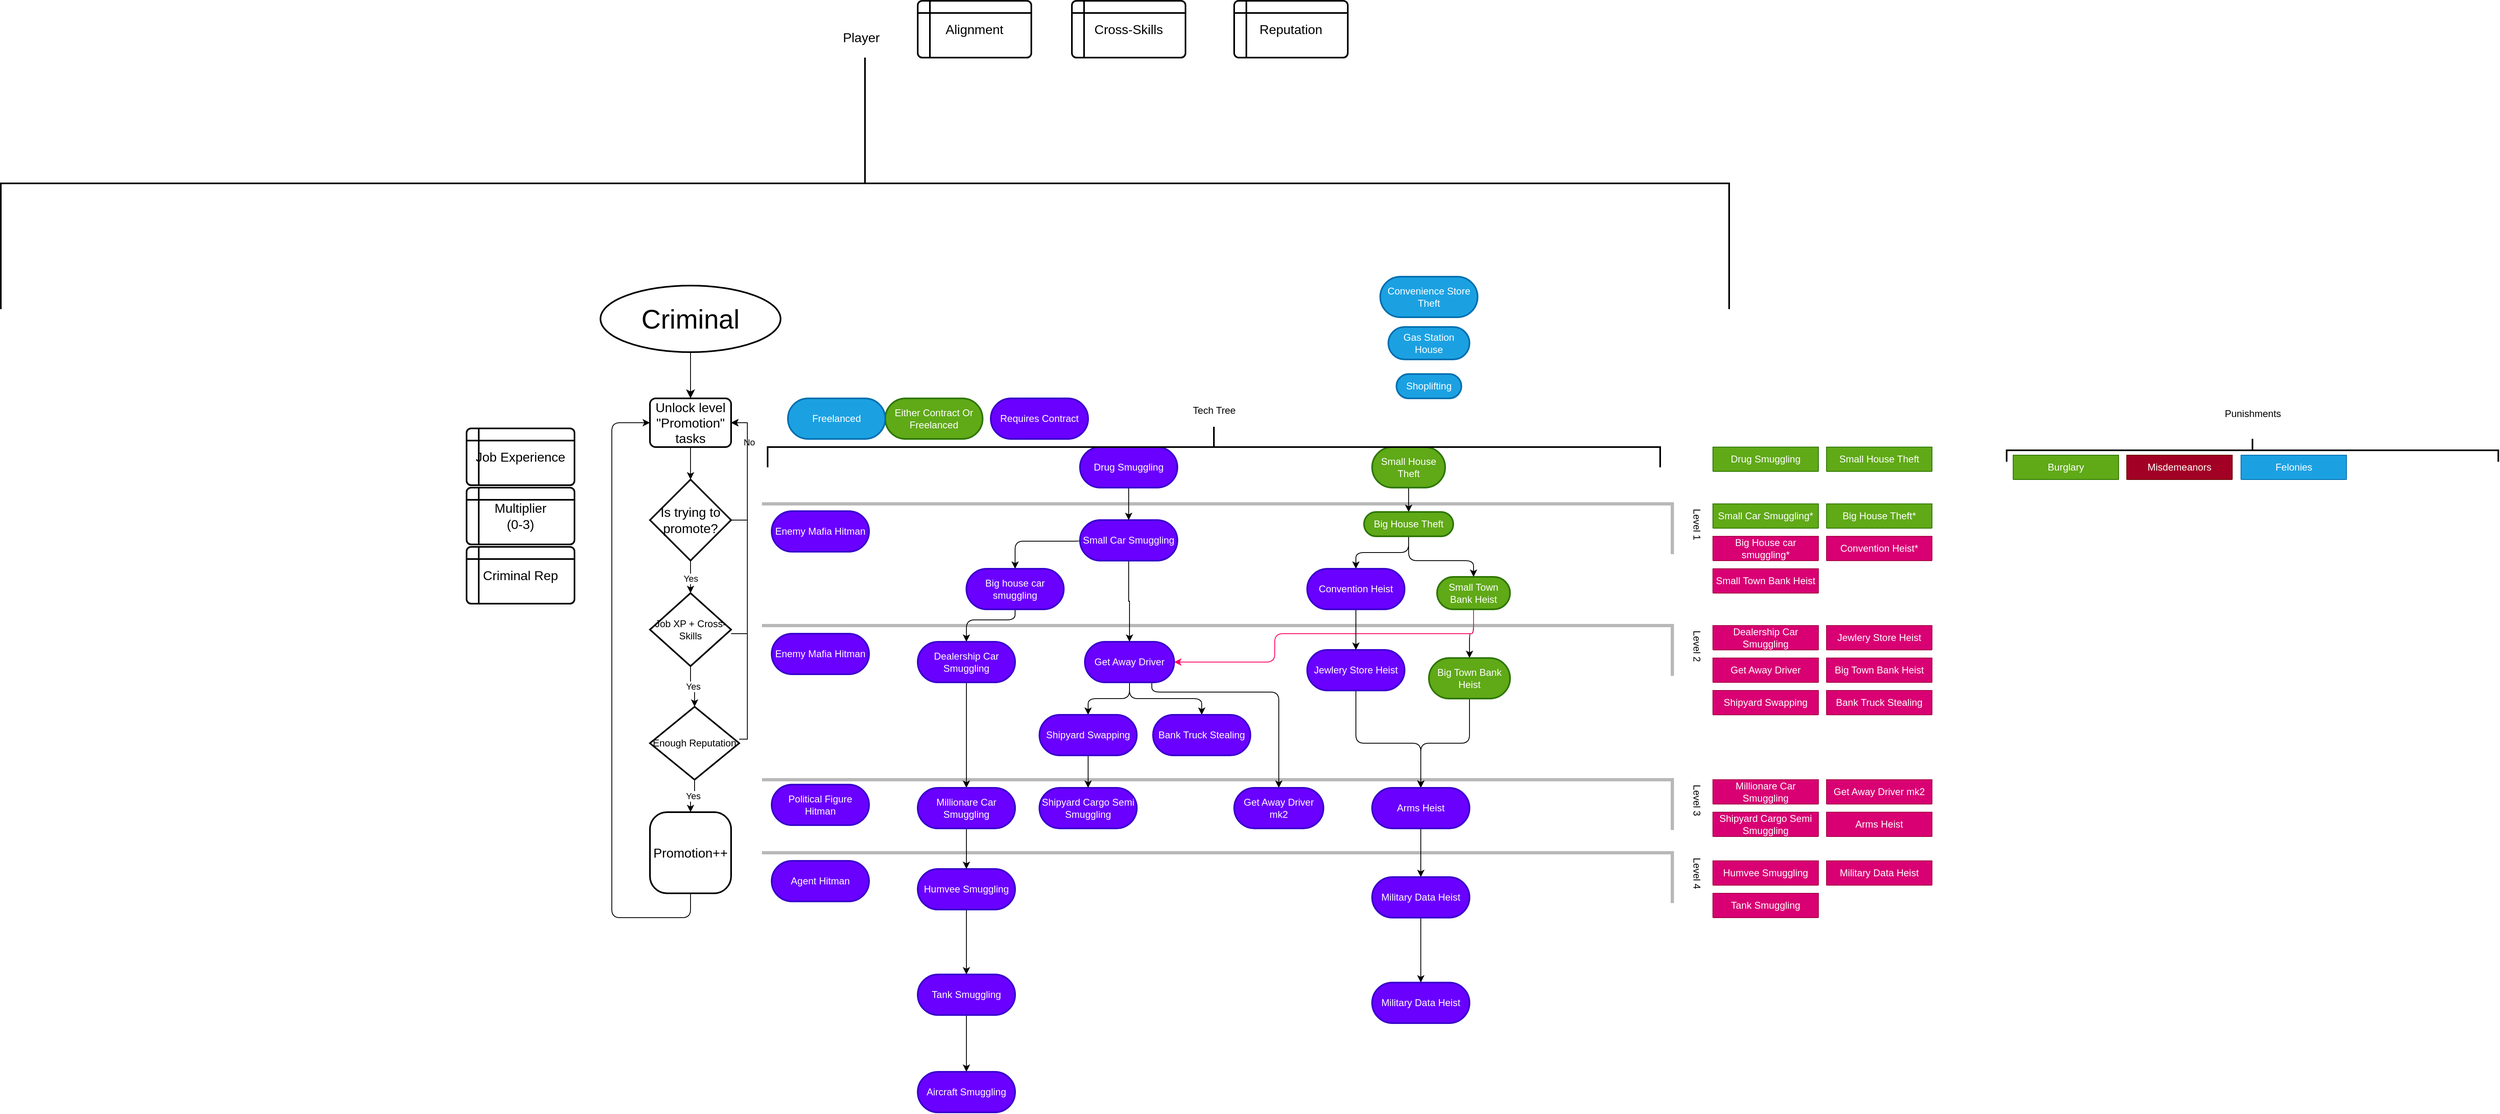 <mxfile version="21.5.0" type="device">
  <diagram name="Page-1" id="djEUEltHHN9h_z3wpU2L">
    <mxGraphModel dx="2115" dy="1483" grid="0" gridSize="10" guides="1" tooltips="1" connect="1" arrows="1" fold="1" page="0" pageScale="1" pageWidth="1169" pageHeight="827" math="0" shadow="0">
      <root>
        <mxCell id="0" />
        <mxCell id="1" parent="0" />
        <mxCell id="33072r9-rdVQb3jgGMG6-177" value="Tank Smuggling" style="swimlane;fontStyle=0;childLayout=stackLayout;horizontal=1;startSize=30;horizontalStack=0;resizeParent=1;resizeParentMax=0;resizeLast=0;collapsible=1;marginBottom=0;whiteSpace=wrap;html=1;fillColor=#d80073;fontColor=#ffffff;strokeColor=#A50040;" parent="1" vertex="1" collapsed="1">
          <mxGeometry x="1230" y="680" width="130" height="30" as="geometry">
            <mxRectangle x="1328" y="213" width="140" height="210" as="alternateBounds" />
          </mxGeometry>
        </mxCell>
        <mxCell id="33072r9-rdVQb3jgGMG6-178" value="XP: +15" style="text;strokeColor=none;fillColor=none;align=left;verticalAlign=middle;spacingLeft=4;spacingRight=4;overflow=hidden;points=[[0,0.5],[1,0.5]];portConstraint=eastwest;rotatable=0;whiteSpace=wrap;html=1;" parent="33072r9-rdVQb3jgGMG6-177" vertex="1">
          <mxGeometry y="30" width="140" height="30" as="geometry" />
        </mxCell>
        <mxCell id="33072r9-rdVQb3jgGMG6-179" value="Money: $10-$150" style="text;strokeColor=none;fillColor=none;align=left;verticalAlign=middle;spacingLeft=4;spacingRight=4;overflow=hidden;points=[[0,0.5],[1,0.5]];portConstraint=eastwest;rotatable=0;whiteSpace=wrap;html=1;" parent="33072r9-rdVQb3jgGMG6-177" vertex="1">
          <mxGeometry y="60" width="140" height="30" as="geometry" />
        </mxCell>
        <mxCell id="33072r9-rdVQb3jgGMG6-180" value="Difficulty/10: 1" style="text;strokeColor=none;fillColor=none;align=left;verticalAlign=middle;spacingLeft=4;spacingRight=4;overflow=hidden;points=[[0,0.5],[1,0.5]];portConstraint=eastwest;rotatable=0;whiteSpace=wrap;html=1;" parent="33072r9-rdVQb3jgGMG6-177" vertex="1">
          <mxGeometry y="90" width="140" height="30" as="geometry" />
        </mxCell>
        <mxCell id="33072r9-rdVQb3jgGMG6-181" value="Multiplier: +0.1" style="text;strokeColor=none;fillColor=none;align=left;verticalAlign=middle;spacingLeft=4;spacingRight=4;overflow=hidden;points=[[0,0.5],[1,0.5]];portConstraint=eastwest;rotatable=0;whiteSpace=wrap;html=1;" parent="33072r9-rdVQb3jgGMG6-177" vertex="1">
          <mxGeometry y="120" width="140" height="30" as="geometry" />
        </mxCell>
        <mxCell id="33072r9-rdVQb3jgGMG6-182" value="Reputation if caught: -1" style="text;strokeColor=none;fillColor=none;align=left;verticalAlign=middle;spacingLeft=4;spacingRight=4;overflow=hidden;points=[[0,0.5],[1,0.5]];portConstraint=eastwest;rotatable=0;whiteSpace=wrap;html=1;" parent="33072r9-rdVQb3jgGMG6-177" vertex="1">
          <mxGeometry y="150" width="140" height="30" as="geometry" />
        </mxCell>
        <mxCell id="33072r9-rdVQb3jgGMG6-183" value="Alignment: -1" style="text;strokeColor=none;fillColor=none;align=left;verticalAlign=middle;spacingLeft=4;spacingRight=4;overflow=hidden;points=[[0,0.5],[1,0.5]];portConstraint=eastwest;rotatable=0;whiteSpace=wrap;html=1;" parent="33072r9-rdVQb3jgGMG6-177" vertex="1">
          <mxGeometry y="180" width="140" height="30" as="geometry" />
        </mxCell>
        <mxCell id="33072r9-rdVQb3jgGMG6-184" value="Military Data Heist" style="swimlane;fontStyle=0;childLayout=stackLayout;horizontal=1;startSize=30;horizontalStack=0;resizeParent=1;resizeParentMax=0;resizeLast=0;collapsible=1;marginBottom=0;whiteSpace=wrap;html=1;fillColor=#d80073;fontColor=#ffffff;strokeColor=#A50040;" parent="1" vertex="1" collapsed="1">
          <mxGeometry x="1370" y="640" width="130" height="30" as="geometry">
            <mxRectangle x="1328" y="213" width="140" height="210" as="alternateBounds" />
          </mxGeometry>
        </mxCell>
        <mxCell id="33072r9-rdVQb3jgGMG6-185" value="XP: +15" style="text;strokeColor=none;fillColor=none;align=left;verticalAlign=middle;spacingLeft=4;spacingRight=4;overflow=hidden;points=[[0,0.5],[1,0.5]];portConstraint=eastwest;rotatable=0;whiteSpace=wrap;html=1;" parent="33072r9-rdVQb3jgGMG6-184" vertex="1">
          <mxGeometry y="30" width="140" height="30" as="geometry" />
        </mxCell>
        <mxCell id="33072r9-rdVQb3jgGMG6-186" value="Money: $10-$150" style="text;strokeColor=none;fillColor=none;align=left;verticalAlign=middle;spacingLeft=4;spacingRight=4;overflow=hidden;points=[[0,0.5],[1,0.5]];portConstraint=eastwest;rotatable=0;whiteSpace=wrap;html=1;" parent="33072r9-rdVQb3jgGMG6-184" vertex="1">
          <mxGeometry y="60" width="140" height="30" as="geometry" />
        </mxCell>
        <mxCell id="33072r9-rdVQb3jgGMG6-187" value="Difficulty/10: 1" style="text;strokeColor=none;fillColor=none;align=left;verticalAlign=middle;spacingLeft=4;spacingRight=4;overflow=hidden;points=[[0,0.5],[1,0.5]];portConstraint=eastwest;rotatable=0;whiteSpace=wrap;html=1;" parent="33072r9-rdVQb3jgGMG6-184" vertex="1">
          <mxGeometry y="90" width="140" height="30" as="geometry" />
        </mxCell>
        <mxCell id="33072r9-rdVQb3jgGMG6-188" value="Multiplier: +0.1" style="text;strokeColor=none;fillColor=none;align=left;verticalAlign=middle;spacingLeft=4;spacingRight=4;overflow=hidden;points=[[0,0.5],[1,0.5]];portConstraint=eastwest;rotatable=0;whiteSpace=wrap;html=1;" parent="33072r9-rdVQb3jgGMG6-184" vertex="1">
          <mxGeometry y="120" width="140" height="30" as="geometry" />
        </mxCell>
        <mxCell id="33072r9-rdVQb3jgGMG6-189" value="Reputation if caught: -1" style="text;strokeColor=none;fillColor=none;align=left;verticalAlign=middle;spacingLeft=4;spacingRight=4;overflow=hidden;points=[[0,0.5],[1,0.5]];portConstraint=eastwest;rotatable=0;whiteSpace=wrap;html=1;" parent="33072r9-rdVQb3jgGMG6-184" vertex="1">
          <mxGeometry y="150" width="140" height="30" as="geometry" />
        </mxCell>
        <mxCell id="33072r9-rdVQb3jgGMG6-190" value="Alignment: -1" style="text;strokeColor=none;fillColor=none;align=left;verticalAlign=middle;spacingLeft=4;spacingRight=4;overflow=hidden;points=[[0,0.5],[1,0.5]];portConstraint=eastwest;rotatable=0;whiteSpace=wrap;html=1;" parent="33072r9-rdVQb3jgGMG6-184" vertex="1">
          <mxGeometry y="180" width="140" height="30" as="geometry" />
        </mxCell>
        <mxCell id="33072r9-rdVQb3jgGMG6-170" value="Humvee Smuggling" style="swimlane;fontStyle=0;childLayout=stackLayout;horizontal=1;startSize=30;horizontalStack=0;resizeParent=1;resizeParentMax=0;resizeLast=0;collapsible=1;marginBottom=0;whiteSpace=wrap;html=1;fillColor=#d80073;fontColor=#ffffff;strokeColor=#A50040;" parent="1" vertex="1" collapsed="1">
          <mxGeometry x="1230" y="640" width="130" height="30" as="geometry">
            <mxRectangle x="1328" y="213" width="140" height="210" as="alternateBounds" />
          </mxGeometry>
        </mxCell>
        <mxCell id="33072r9-rdVQb3jgGMG6-171" value="XP: +15" style="text;strokeColor=none;fillColor=none;align=left;verticalAlign=middle;spacingLeft=4;spacingRight=4;overflow=hidden;points=[[0,0.5],[1,0.5]];portConstraint=eastwest;rotatable=0;whiteSpace=wrap;html=1;" parent="33072r9-rdVQb3jgGMG6-170" vertex="1">
          <mxGeometry y="30" width="140" height="30" as="geometry" />
        </mxCell>
        <mxCell id="33072r9-rdVQb3jgGMG6-172" value="Money: $10-$150" style="text;strokeColor=none;fillColor=none;align=left;verticalAlign=middle;spacingLeft=4;spacingRight=4;overflow=hidden;points=[[0,0.5],[1,0.5]];portConstraint=eastwest;rotatable=0;whiteSpace=wrap;html=1;" parent="33072r9-rdVQb3jgGMG6-170" vertex="1">
          <mxGeometry y="60" width="140" height="30" as="geometry" />
        </mxCell>
        <mxCell id="33072r9-rdVQb3jgGMG6-173" value="Difficulty/10: 1" style="text;strokeColor=none;fillColor=none;align=left;verticalAlign=middle;spacingLeft=4;spacingRight=4;overflow=hidden;points=[[0,0.5],[1,0.5]];portConstraint=eastwest;rotatable=0;whiteSpace=wrap;html=1;" parent="33072r9-rdVQb3jgGMG6-170" vertex="1">
          <mxGeometry y="90" width="140" height="30" as="geometry" />
        </mxCell>
        <mxCell id="33072r9-rdVQb3jgGMG6-174" value="Multiplier: +0.1" style="text;strokeColor=none;fillColor=none;align=left;verticalAlign=middle;spacingLeft=4;spacingRight=4;overflow=hidden;points=[[0,0.5],[1,0.5]];portConstraint=eastwest;rotatable=0;whiteSpace=wrap;html=1;" parent="33072r9-rdVQb3jgGMG6-170" vertex="1">
          <mxGeometry y="120" width="140" height="30" as="geometry" />
        </mxCell>
        <mxCell id="33072r9-rdVQb3jgGMG6-175" value="Reputation if caught: -1" style="text;strokeColor=none;fillColor=none;align=left;verticalAlign=middle;spacingLeft=4;spacingRight=4;overflow=hidden;points=[[0,0.5],[1,0.5]];portConstraint=eastwest;rotatable=0;whiteSpace=wrap;html=1;" parent="33072r9-rdVQb3jgGMG6-170" vertex="1">
          <mxGeometry y="150" width="140" height="30" as="geometry" />
        </mxCell>
        <mxCell id="33072r9-rdVQb3jgGMG6-176" value="Alignment: -1" style="text;strokeColor=none;fillColor=none;align=left;verticalAlign=middle;spacingLeft=4;spacingRight=4;overflow=hidden;points=[[0,0.5],[1,0.5]];portConstraint=eastwest;rotatable=0;whiteSpace=wrap;html=1;" parent="33072r9-rdVQb3jgGMG6-170" vertex="1">
          <mxGeometry y="180" width="140" height="30" as="geometry" />
        </mxCell>
        <mxCell id="33072r9-rdVQb3jgGMG6-163" value="Arms Heist" style="swimlane;fontStyle=0;childLayout=stackLayout;horizontal=1;startSize=30;horizontalStack=0;resizeParent=1;resizeParentMax=0;resizeLast=0;collapsible=1;marginBottom=0;whiteSpace=wrap;html=1;fillColor=#d80073;fontColor=#ffffff;strokeColor=#A50040;" parent="1" vertex="1" collapsed="1">
          <mxGeometry x="1370" y="580" width="130" height="30" as="geometry">
            <mxRectangle x="1328" y="213" width="140" height="210" as="alternateBounds" />
          </mxGeometry>
        </mxCell>
        <mxCell id="33072r9-rdVQb3jgGMG6-164" value="XP: +15" style="text;strokeColor=none;fillColor=none;align=left;verticalAlign=middle;spacingLeft=4;spacingRight=4;overflow=hidden;points=[[0,0.5],[1,0.5]];portConstraint=eastwest;rotatable=0;whiteSpace=wrap;html=1;" parent="33072r9-rdVQb3jgGMG6-163" vertex="1">
          <mxGeometry y="30" width="140" height="30" as="geometry" />
        </mxCell>
        <mxCell id="33072r9-rdVQb3jgGMG6-165" value="Money: $10-$150" style="text;strokeColor=none;fillColor=none;align=left;verticalAlign=middle;spacingLeft=4;spacingRight=4;overflow=hidden;points=[[0,0.5],[1,0.5]];portConstraint=eastwest;rotatable=0;whiteSpace=wrap;html=1;" parent="33072r9-rdVQb3jgGMG6-163" vertex="1">
          <mxGeometry y="60" width="140" height="30" as="geometry" />
        </mxCell>
        <mxCell id="33072r9-rdVQb3jgGMG6-166" value="Difficulty/10: 1" style="text;strokeColor=none;fillColor=none;align=left;verticalAlign=middle;spacingLeft=4;spacingRight=4;overflow=hidden;points=[[0,0.5],[1,0.5]];portConstraint=eastwest;rotatable=0;whiteSpace=wrap;html=1;" parent="33072r9-rdVQb3jgGMG6-163" vertex="1">
          <mxGeometry y="90" width="140" height="30" as="geometry" />
        </mxCell>
        <mxCell id="33072r9-rdVQb3jgGMG6-167" value="Multiplier: +0.1" style="text;strokeColor=none;fillColor=none;align=left;verticalAlign=middle;spacingLeft=4;spacingRight=4;overflow=hidden;points=[[0,0.5],[1,0.5]];portConstraint=eastwest;rotatable=0;whiteSpace=wrap;html=1;" parent="33072r9-rdVQb3jgGMG6-163" vertex="1">
          <mxGeometry y="120" width="140" height="30" as="geometry" />
        </mxCell>
        <mxCell id="33072r9-rdVQb3jgGMG6-168" value="Reputation if caught: -1" style="text;strokeColor=none;fillColor=none;align=left;verticalAlign=middle;spacingLeft=4;spacingRight=4;overflow=hidden;points=[[0,0.5],[1,0.5]];portConstraint=eastwest;rotatable=0;whiteSpace=wrap;html=1;" parent="33072r9-rdVQb3jgGMG6-163" vertex="1">
          <mxGeometry y="150" width="140" height="30" as="geometry" />
        </mxCell>
        <mxCell id="33072r9-rdVQb3jgGMG6-169" value="Alignment: -1" style="text;strokeColor=none;fillColor=none;align=left;verticalAlign=middle;spacingLeft=4;spacingRight=4;overflow=hidden;points=[[0,0.5],[1,0.5]];portConstraint=eastwest;rotatable=0;whiteSpace=wrap;html=1;" parent="33072r9-rdVQb3jgGMG6-163" vertex="1">
          <mxGeometry y="180" width="140" height="30" as="geometry" />
        </mxCell>
        <mxCell id="33072r9-rdVQb3jgGMG6-149" value="Shipyard Cargo Semi Smuggling" style="swimlane;fontStyle=0;childLayout=stackLayout;horizontal=1;startSize=30;horizontalStack=0;resizeParent=1;resizeParentMax=0;resizeLast=0;collapsible=1;marginBottom=0;whiteSpace=wrap;html=1;fillColor=#d80073;fontColor=#ffffff;strokeColor=#A50040;" parent="1" vertex="1" collapsed="1">
          <mxGeometry x="1230" y="580" width="130" height="30" as="geometry">
            <mxRectangle x="1328" y="213" width="140" height="210" as="alternateBounds" />
          </mxGeometry>
        </mxCell>
        <mxCell id="33072r9-rdVQb3jgGMG6-150" value="XP: +15" style="text;strokeColor=none;fillColor=none;align=left;verticalAlign=middle;spacingLeft=4;spacingRight=4;overflow=hidden;points=[[0,0.5],[1,0.5]];portConstraint=eastwest;rotatable=0;whiteSpace=wrap;html=1;" parent="33072r9-rdVQb3jgGMG6-149" vertex="1">
          <mxGeometry y="30" width="140" height="30" as="geometry" />
        </mxCell>
        <mxCell id="33072r9-rdVQb3jgGMG6-151" value="Money: $10-$150" style="text;strokeColor=none;fillColor=none;align=left;verticalAlign=middle;spacingLeft=4;spacingRight=4;overflow=hidden;points=[[0,0.5],[1,0.5]];portConstraint=eastwest;rotatable=0;whiteSpace=wrap;html=1;" parent="33072r9-rdVQb3jgGMG6-149" vertex="1">
          <mxGeometry y="60" width="140" height="30" as="geometry" />
        </mxCell>
        <mxCell id="33072r9-rdVQb3jgGMG6-152" value="Difficulty/10: 1" style="text;strokeColor=none;fillColor=none;align=left;verticalAlign=middle;spacingLeft=4;spacingRight=4;overflow=hidden;points=[[0,0.5],[1,0.5]];portConstraint=eastwest;rotatable=0;whiteSpace=wrap;html=1;" parent="33072r9-rdVQb3jgGMG6-149" vertex="1">
          <mxGeometry y="90" width="140" height="30" as="geometry" />
        </mxCell>
        <mxCell id="33072r9-rdVQb3jgGMG6-153" value="Multiplier: +0.1" style="text;strokeColor=none;fillColor=none;align=left;verticalAlign=middle;spacingLeft=4;spacingRight=4;overflow=hidden;points=[[0,0.5],[1,0.5]];portConstraint=eastwest;rotatable=0;whiteSpace=wrap;html=1;" parent="33072r9-rdVQb3jgGMG6-149" vertex="1">
          <mxGeometry y="120" width="140" height="30" as="geometry" />
        </mxCell>
        <mxCell id="33072r9-rdVQb3jgGMG6-154" value="Reputation if caught: -1" style="text;strokeColor=none;fillColor=none;align=left;verticalAlign=middle;spacingLeft=4;spacingRight=4;overflow=hidden;points=[[0,0.5],[1,0.5]];portConstraint=eastwest;rotatable=0;whiteSpace=wrap;html=1;" parent="33072r9-rdVQb3jgGMG6-149" vertex="1">
          <mxGeometry y="150" width="140" height="30" as="geometry" />
        </mxCell>
        <mxCell id="33072r9-rdVQb3jgGMG6-155" value="Alignment: -1" style="text;strokeColor=none;fillColor=none;align=left;verticalAlign=middle;spacingLeft=4;spacingRight=4;overflow=hidden;points=[[0,0.5],[1,0.5]];portConstraint=eastwest;rotatable=0;whiteSpace=wrap;html=1;" parent="33072r9-rdVQb3jgGMG6-149" vertex="1">
          <mxGeometry y="180" width="140" height="30" as="geometry" />
        </mxCell>
        <mxCell id="33072r9-rdVQb3jgGMG6-156" value="Get Away Driver mk2" style="swimlane;fontStyle=0;childLayout=stackLayout;horizontal=1;startSize=30;horizontalStack=0;resizeParent=1;resizeParentMax=0;resizeLast=0;collapsible=1;marginBottom=0;whiteSpace=wrap;html=1;fillColor=#d80073;fontColor=#ffffff;strokeColor=#A50040;" parent="1" vertex="1" collapsed="1">
          <mxGeometry x="1370" y="540" width="130" height="30" as="geometry">
            <mxRectangle x="1328" y="213" width="140" height="210" as="alternateBounds" />
          </mxGeometry>
        </mxCell>
        <mxCell id="33072r9-rdVQb3jgGMG6-157" value="XP: +15" style="text;strokeColor=none;fillColor=none;align=left;verticalAlign=middle;spacingLeft=4;spacingRight=4;overflow=hidden;points=[[0,0.5],[1,0.5]];portConstraint=eastwest;rotatable=0;whiteSpace=wrap;html=1;" parent="33072r9-rdVQb3jgGMG6-156" vertex="1">
          <mxGeometry y="30" width="140" height="30" as="geometry" />
        </mxCell>
        <mxCell id="33072r9-rdVQb3jgGMG6-158" value="Money: $10-$150" style="text;strokeColor=none;fillColor=none;align=left;verticalAlign=middle;spacingLeft=4;spacingRight=4;overflow=hidden;points=[[0,0.5],[1,0.5]];portConstraint=eastwest;rotatable=0;whiteSpace=wrap;html=1;" parent="33072r9-rdVQb3jgGMG6-156" vertex="1">
          <mxGeometry y="60" width="140" height="30" as="geometry" />
        </mxCell>
        <mxCell id="33072r9-rdVQb3jgGMG6-159" value="Difficulty/10: 1" style="text;strokeColor=none;fillColor=none;align=left;verticalAlign=middle;spacingLeft=4;spacingRight=4;overflow=hidden;points=[[0,0.5],[1,0.5]];portConstraint=eastwest;rotatable=0;whiteSpace=wrap;html=1;" parent="33072r9-rdVQb3jgGMG6-156" vertex="1">
          <mxGeometry y="90" width="140" height="30" as="geometry" />
        </mxCell>
        <mxCell id="33072r9-rdVQb3jgGMG6-160" value="Multiplier: +0.1" style="text;strokeColor=none;fillColor=none;align=left;verticalAlign=middle;spacingLeft=4;spacingRight=4;overflow=hidden;points=[[0,0.5],[1,0.5]];portConstraint=eastwest;rotatable=0;whiteSpace=wrap;html=1;" parent="33072r9-rdVQb3jgGMG6-156" vertex="1">
          <mxGeometry y="120" width="140" height="30" as="geometry" />
        </mxCell>
        <mxCell id="33072r9-rdVQb3jgGMG6-161" value="Reputation if caught: -1" style="text;strokeColor=none;fillColor=none;align=left;verticalAlign=middle;spacingLeft=4;spacingRight=4;overflow=hidden;points=[[0,0.5],[1,0.5]];portConstraint=eastwest;rotatable=0;whiteSpace=wrap;html=1;" parent="33072r9-rdVQb3jgGMG6-156" vertex="1">
          <mxGeometry y="150" width="140" height="30" as="geometry" />
        </mxCell>
        <mxCell id="33072r9-rdVQb3jgGMG6-162" value="Alignment: -1" style="text;strokeColor=none;fillColor=none;align=left;verticalAlign=middle;spacingLeft=4;spacingRight=4;overflow=hidden;points=[[0,0.5],[1,0.5]];portConstraint=eastwest;rotatable=0;whiteSpace=wrap;html=1;" parent="33072r9-rdVQb3jgGMG6-156" vertex="1">
          <mxGeometry y="180" width="140" height="30" as="geometry" />
        </mxCell>
        <mxCell id="33072r9-rdVQb3jgGMG6-142" value="Millionare Car Smuggling" style="swimlane;fontStyle=0;childLayout=stackLayout;horizontal=1;startSize=30;horizontalStack=0;resizeParent=1;resizeParentMax=0;resizeLast=0;collapsible=1;marginBottom=0;whiteSpace=wrap;html=1;fillColor=#d80073;fontColor=#ffffff;strokeColor=#A50040;" parent="1" vertex="1" collapsed="1">
          <mxGeometry x="1230" y="540" width="130" height="30" as="geometry">
            <mxRectangle x="1328" y="213" width="140" height="210" as="alternateBounds" />
          </mxGeometry>
        </mxCell>
        <mxCell id="33072r9-rdVQb3jgGMG6-143" value="XP: +15" style="text;strokeColor=none;fillColor=none;align=left;verticalAlign=middle;spacingLeft=4;spacingRight=4;overflow=hidden;points=[[0,0.5],[1,0.5]];portConstraint=eastwest;rotatable=0;whiteSpace=wrap;html=1;" parent="33072r9-rdVQb3jgGMG6-142" vertex="1">
          <mxGeometry y="30" width="140" height="30" as="geometry" />
        </mxCell>
        <mxCell id="33072r9-rdVQb3jgGMG6-144" value="Money: $10-$150" style="text;strokeColor=none;fillColor=none;align=left;verticalAlign=middle;spacingLeft=4;spacingRight=4;overflow=hidden;points=[[0,0.5],[1,0.5]];portConstraint=eastwest;rotatable=0;whiteSpace=wrap;html=1;" parent="33072r9-rdVQb3jgGMG6-142" vertex="1">
          <mxGeometry y="60" width="140" height="30" as="geometry" />
        </mxCell>
        <mxCell id="33072r9-rdVQb3jgGMG6-145" value="Difficulty/10: 1" style="text;strokeColor=none;fillColor=none;align=left;verticalAlign=middle;spacingLeft=4;spacingRight=4;overflow=hidden;points=[[0,0.5],[1,0.5]];portConstraint=eastwest;rotatable=0;whiteSpace=wrap;html=1;" parent="33072r9-rdVQb3jgGMG6-142" vertex="1">
          <mxGeometry y="90" width="140" height="30" as="geometry" />
        </mxCell>
        <mxCell id="33072r9-rdVQb3jgGMG6-146" value="Multiplier: +0.1" style="text;strokeColor=none;fillColor=none;align=left;verticalAlign=middle;spacingLeft=4;spacingRight=4;overflow=hidden;points=[[0,0.5],[1,0.5]];portConstraint=eastwest;rotatable=0;whiteSpace=wrap;html=1;" parent="33072r9-rdVQb3jgGMG6-142" vertex="1">
          <mxGeometry y="120" width="140" height="30" as="geometry" />
        </mxCell>
        <mxCell id="33072r9-rdVQb3jgGMG6-147" value="Reputation if caught: -1" style="text;strokeColor=none;fillColor=none;align=left;verticalAlign=middle;spacingLeft=4;spacingRight=4;overflow=hidden;points=[[0,0.5],[1,0.5]];portConstraint=eastwest;rotatable=0;whiteSpace=wrap;html=1;" parent="33072r9-rdVQb3jgGMG6-142" vertex="1">
          <mxGeometry y="150" width="140" height="30" as="geometry" />
        </mxCell>
        <mxCell id="33072r9-rdVQb3jgGMG6-148" value="Alignment: -1" style="text;strokeColor=none;fillColor=none;align=left;verticalAlign=middle;spacingLeft=4;spacingRight=4;overflow=hidden;points=[[0,0.5],[1,0.5]];portConstraint=eastwest;rotatable=0;whiteSpace=wrap;html=1;" parent="33072r9-rdVQb3jgGMG6-142" vertex="1">
          <mxGeometry y="180" width="140" height="30" as="geometry" />
        </mxCell>
        <mxCell id="33072r9-rdVQb3jgGMG6-121" value="Bank Truck Stealing" style="swimlane;fontStyle=0;childLayout=stackLayout;horizontal=1;startSize=30;horizontalStack=0;resizeParent=1;resizeParentMax=0;resizeLast=0;collapsible=1;marginBottom=0;whiteSpace=wrap;html=1;fillColor=#d80073;fontColor=#ffffff;strokeColor=#A50040;" parent="1" vertex="1" collapsed="1">
          <mxGeometry x="1370" y="430" width="130" height="30" as="geometry">
            <mxRectangle x="1370" y="430" width="140" height="210" as="alternateBounds" />
          </mxGeometry>
        </mxCell>
        <mxCell id="33072r9-rdVQb3jgGMG6-122" value="XP: +15" style="text;strokeColor=none;fillColor=none;align=left;verticalAlign=middle;spacingLeft=4;spacingRight=4;overflow=hidden;points=[[0,0.5],[1,0.5]];portConstraint=eastwest;rotatable=0;whiteSpace=wrap;html=1;" parent="33072r9-rdVQb3jgGMG6-121" vertex="1">
          <mxGeometry y="30" width="140" height="30" as="geometry" />
        </mxCell>
        <mxCell id="33072r9-rdVQb3jgGMG6-123" value="Money: $10-$150" style="text;strokeColor=none;fillColor=none;align=left;verticalAlign=middle;spacingLeft=4;spacingRight=4;overflow=hidden;points=[[0,0.5],[1,0.5]];portConstraint=eastwest;rotatable=0;whiteSpace=wrap;html=1;" parent="33072r9-rdVQb3jgGMG6-121" vertex="1">
          <mxGeometry y="60" width="140" height="30" as="geometry" />
        </mxCell>
        <mxCell id="33072r9-rdVQb3jgGMG6-124" value="Difficulty/10: 1" style="text;strokeColor=none;fillColor=none;align=left;verticalAlign=middle;spacingLeft=4;spacingRight=4;overflow=hidden;points=[[0,0.5],[1,0.5]];portConstraint=eastwest;rotatable=0;whiteSpace=wrap;html=1;" parent="33072r9-rdVQb3jgGMG6-121" vertex="1">
          <mxGeometry y="90" width="140" height="30" as="geometry" />
        </mxCell>
        <mxCell id="33072r9-rdVQb3jgGMG6-125" value="Multiplier: +0.1" style="text;strokeColor=none;fillColor=none;align=left;verticalAlign=middle;spacingLeft=4;spacingRight=4;overflow=hidden;points=[[0,0.5],[1,0.5]];portConstraint=eastwest;rotatable=0;whiteSpace=wrap;html=1;" parent="33072r9-rdVQb3jgGMG6-121" vertex="1">
          <mxGeometry y="120" width="140" height="30" as="geometry" />
        </mxCell>
        <mxCell id="33072r9-rdVQb3jgGMG6-126" value="Reputation if caught: -1" style="text;strokeColor=none;fillColor=none;align=left;verticalAlign=middle;spacingLeft=4;spacingRight=4;overflow=hidden;points=[[0,0.5],[1,0.5]];portConstraint=eastwest;rotatable=0;whiteSpace=wrap;html=1;" parent="33072r9-rdVQb3jgGMG6-121" vertex="1">
          <mxGeometry y="150" width="140" height="30" as="geometry" />
        </mxCell>
        <mxCell id="33072r9-rdVQb3jgGMG6-127" value="Alignment: -1" style="text;strokeColor=none;fillColor=none;align=left;verticalAlign=middle;spacingLeft=4;spacingRight=4;overflow=hidden;points=[[0,0.5],[1,0.5]];portConstraint=eastwest;rotatable=0;whiteSpace=wrap;html=1;" parent="33072r9-rdVQb3jgGMG6-121" vertex="1">
          <mxGeometry y="180" width="140" height="30" as="geometry" />
        </mxCell>
        <mxCell id="33072r9-rdVQb3jgGMG6-114" value="Shipyard Swapping" style="swimlane;fontStyle=0;childLayout=stackLayout;horizontal=1;startSize=30;horizontalStack=0;resizeParent=1;resizeParentMax=0;resizeLast=0;collapsible=1;marginBottom=0;whiteSpace=wrap;html=1;fillColor=#d80073;fontColor=#ffffff;strokeColor=#A50040;" parent="1" vertex="1" collapsed="1">
          <mxGeometry x="1230" y="430" width="130" height="30" as="geometry">
            <mxRectangle x="1328" y="213" width="140" height="210" as="alternateBounds" />
          </mxGeometry>
        </mxCell>
        <mxCell id="33072r9-rdVQb3jgGMG6-115" value="XP: +15" style="text;strokeColor=none;fillColor=none;align=left;verticalAlign=middle;spacingLeft=4;spacingRight=4;overflow=hidden;points=[[0,0.5],[1,0.5]];portConstraint=eastwest;rotatable=0;whiteSpace=wrap;html=1;" parent="33072r9-rdVQb3jgGMG6-114" vertex="1">
          <mxGeometry y="30" width="140" height="30" as="geometry" />
        </mxCell>
        <mxCell id="33072r9-rdVQb3jgGMG6-116" value="Money: $10-$150" style="text;strokeColor=none;fillColor=none;align=left;verticalAlign=middle;spacingLeft=4;spacingRight=4;overflow=hidden;points=[[0,0.5],[1,0.5]];portConstraint=eastwest;rotatable=0;whiteSpace=wrap;html=1;" parent="33072r9-rdVQb3jgGMG6-114" vertex="1">
          <mxGeometry y="60" width="140" height="30" as="geometry" />
        </mxCell>
        <mxCell id="33072r9-rdVQb3jgGMG6-117" value="Difficulty/10: 1" style="text;strokeColor=none;fillColor=none;align=left;verticalAlign=middle;spacingLeft=4;spacingRight=4;overflow=hidden;points=[[0,0.5],[1,0.5]];portConstraint=eastwest;rotatable=0;whiteSpace=wrap;html=1;" parent="33072r9-rdVQb3jgGMG6-114" vertex="1">
          <mxGeometry y="90" width="140" height="30" as="geometry" />
        </mxCell>
        <mxCell id="33072r9-rdVQb3jgGMG6-118" value="Multiplier: +0.1" style="text;strokeColor=none;fillColor=none;align=left;verticalAlign=middle;spacingLeft=4;spacingRight=4;overflow=hidden;points=[[0,0.5],[1,0.5]];portConstraint=eastwest;rotatable=0;whiteSpace=wrap;html=1;" parent="33072r9-rdVQb3jgGMG6-114" vertex="1">
          <mxGeometry y="120" width="140" height="30" as="geometry" />
        </mxCell>
        <mxCell id="33072r9-rdVQb3jgGMG6-119" value="Reputation if caught: -1" style="text;strokeColor=none;fillColor=none;align=left;verticalAlign=middle;spacingLeft=4;spacingRight=4;overflow=hidden;points=[[0,0.5],[1,0.5]];portConstraint=eastwest;rotatable=0;whiteSpace=wrap;html=1;" parent="33072r9-rdVQb3jgGMG6-114" vertex="1">
          <mxGeometry y="150" width="140" height="30" as="geometry" />
        </mxCell>
        <mxCell id="33072r9-rdVQb3jgGMG6-120" value="Alignment: -1" style="text;strokeColor=none;fillColor=none;align=left;verticalAlign=middle;spacingLeft=4;spacingRight=4;overflow=hidden;points=[[0,0.5],[1,0.5]];portConstraint=eastwest;rotatable=0;whiteSpace=wrap;html=1;" parent="33072r9-rdVQb3jgGMG6-114" vertex="1">
          <mxGeometry y="180" width="140" height="30" as="geometry" />
        </mxCell>
        <mxCell id="33072r9-rdVQb3jgGMG6-135" value="Big Town Bank Heist" style="swimlane;fontStyle=0;childLayout=stackLayout;horizontal=1;startSize=30;horizontalStack=0;resizeParent=1;resizeParentMax=0;resizeLast=0;collapsible=1;marginBottom=0;whiteSpace=wrap;html=1;fillColor=#d80073;fontColor=#ffffff;strokeColor=#A50040;" parent="1" vertex="1" collapsed="1">
          <mxGeometry x="1370" y="390" width="130" height="30" as="geometry">
            <mxRectangle x="1328" y="213" width="140" height="210" as="alternateBounds" />
          </mxGeometry>
        </mxCell>
        <mxCell id="33072r9-rdVQb3jgGMG6-136" value="XP: +15" style="text;strokeColor=none;fillColor=none;align=left;verticalAlign=middle;spacingLeft=4;spacingRight=4;overflow=hidden;points=[[0,0.5],[1,0.5]];portConstraint=eastwest;rotatable=0;whiteSpace=wrap;html=1;" parent="33072r9-rdVQb3jgGMG6-135" vertex="1">
          <mxGeometry y="30" width="140" height="30" as="geometry" />
        </mxCell>
        <mxCell id="33072r9-rdVQb3jgGMG6-137" value="Money: $10-$150" style="text;strokeColor=none;fillColor=none;align=left;verticalAlign=middle;spacingLeft=4;spacingRight=4;overflow=hidden;points=[[0,0.5],[1,0.5]];portConstraint=eastwest;rotatable=0;whiteSpace=wrap;html=1;" parent="33072r9-rdVQb3jgGMG6-135" vertex="1">
          <mxGeometry y="60" width="140" height="30" as="geometry" />
        </mxCell>
        <mxCell id="33072r9-rdVQb3jgGMG6-138" value="Difficulty/10: 1" style="text;strokeColor=none;fillColor=none;align=left;verticalAlign=middle;spacingLeft=4;spacingRight=4;overflow=hidden;points=[[0,0.5],[1,0.5]];portConstraint=eastwest;rotatable=0;whiteSpace=wrap;html=1;" parent="33072r9-rdVQb3jgGMG6-135" vertex="1">
          <mxGeometry y="90" width="140" height="30" as="geometry" />
        </mxCell>
        <mxCell id="33072r9-rdVQb3jgGMG6-139" value="Multiplier: +0.1" style="text;strokeColor=none;fillColor=none;align=left;verticalAlign=middle;spacingLeft=4;spacingRight=4;overflow=hidden;points=[[0,0.5],[1,0.5]];portConstraint=eastwest;rotatable=0;whiteSpace=wrap;html=1;" parent="33072r9-rdVQb3jgGMG6-135" vertex="1">
          <mxGeometry y="120" width="140" height="30" as="geometry" />
        </mxCell>
        <mxCell id="33072r9-rdVQb3jgGMG6-140" value="Reputation if caught: -1" style="text;strokeColor=none;fillColor=none;align=left;verticalAlign=middle;spacingLeft=4;spacingRight=4;overflow=hidden;points=[[0,0.5],[1,0.5]];portConstraint=eastwest;rotatable=0;whiteSpace=wrap;html=1;" parent="33072r9-rdVQb3jgGMG6-135" vertex="1">
          <mxGeometry y="150" width="140" height="30" as="geometry" />
        </mxCell>
        <mxCell id="33072r9-rdVQb3jgGMG6-141" value="Alignment: -1" style="text;strokeColor=none;fillColor=none;align=left;verticalAlign=middle;spacingLeft=4;spacingRight=4;overflow=hidden;points=[[0,0.5],[1,0.5]];portConstraint=eastwest;rotatable=0;whiteSpace=wrap;html=1;" parent="33072r9-rdVQb3jgGMG6-135" vertex="1">
          <mxGeometry y="180" width="140" height="30" as="geometry" />
        </mxCell>
        <mxCell id="33072r9-rdVQb3jgGMG6-107" value="Get Away Driver" style="swimlane;fontStyle=0;childLayout=stackLayout;horizontal=1;startSize=30;horizontalStack=0;resizeParent=1;resizeParentMax=0;resizeLast=0;collapsible=1;marginBottom=0;whiteSpace=wrap;html=1;fillColor=#d80073;fontColor=#ffffff;strokeColor=#A50040;" parent="1" vertex="1" collapsed="1">
          <mxGeometry x="1230" y="390" width="130" height="30" as="geometry">
            <mxRectangle x="1328" y="213" width="140" height="210" as="alternateBounds" />
          </mxGeometry>
        </mxCell>
        <mxCell id="33072r9-rdVQb3jgGMG6-108" value="XP: +15" style="text;strokeColor=none;fillColor=none;align=left;verticalAlign=middle;spacingLeft=4;spacingRight=4;overflow=hidden;points=[[0,0.5],[1,0.5]];portConstraint=eastwest;rotatable=0;whiteSpace=wrap;html=1;" parent="33072r9-rdVQb3jgGMG6-107" vertex="1">
          <mxGeometry y="30" width="140" height="30" as="geometry" />
        </mxCell>
        <mxCell id="33072r9-rdVQb3jgGMG6-109" value="Money: $10-$150" style="text;strokeColor=none;fillColor=none;align=left;verticalAlign=middle;spacingLeft=4;spacingRight=4;overflow=hidden;points=[[0,0.5],[1,0.5]];portConstraint=eastwest;rotatable=0;whiteSpace=wrap;html=1;" parent="33072r9-rdVQb3jgGMG6-107" vertex="1">
          <mxGeometry y="60" width="140" height="30" as="geometry" />
        </mxCell>
        <mxCell id="33072r9-rdVQb3jgGMG6-110" value="Difficulty/10: 1" style="text;strokeColor=none;fillColor=none;align=left;verticalAlign=middle;spacingLeft=4;spacingRight=4;overflow=hidden;points=[[0,0.5],[1,0.5]];portConstraint=eastwest;rotatable=0;whiteSpace=wrap;html=1;" parent="33072r9-rdVQb3jgGMG6-107" vertex="1">
          <mxGeometry y="90" width="140" height="30" as="geometry" />
        </mxCell>
        <mxCell id="33072r9-rdVQb3jgGMG6-111" value="Multiplier: +0.1" style="text;strokeColor=none;fillColor=none;align=left;verticalAlign=middle;spacingLeft=4;spacingRight=4;overflow=hidden;points=[[0,0.5],[1,0.5]];portConstraint=eastwest;rotatable=0;whiteSpace=wrap;html=1;" parent="33072r9-rdVQb3jgGMG6-107" vertex="1">
          <mxGeometry y="120" width="140" height="30" as="geometry" />
        </mxCell>
        <mxCell id="33072r9-rdVQb3jgGMG6-112" value="Reputation if caught: -1" style="text;strokeColor=none;fillColor=none;align=left;verticalAlign=middle;spacingLeft=4;spacingRight=4;overflow=hidden;points=[[0,0.5],[1,0.5]];portConstraint=eastwest;rotatable=0;whiteSpace=wrap;html=1;" parent="33072r9-rdVQb3jgGMG6-107" vertex="1">
          <mxGeometry y="150" width="140" height="30" as="geometry" />
        </mxCell>
        <mxCell id="33072r9-rdVQb3jgGMG6-113" value="Alignment: -1" style="text;strokeColor=none;fillColor=none;align=left;verticalAlign=middle;spacingLeft=4;spacingRight=4;overflow=hidden;points=[[0,0.5],[1,0.5]];portConstraint=eastwest;rotatable=0;whiteSpace=wrap;html=1;" parent="33072r9-rdVQb3jgGMG6-107" vertex="1">
          <mxGeometry y="180" width="140" height="30" as="geometry" />
        </mxCell>
        <mxCell id="33072r9-rdVQb3jgGMG6-128" value="Jewlery Store Heist" style="swimlane;fontStyle=0;childLayout=stackLayout;horizontal=1;startSize=30;horizontalStack=0;resizeParent=1;resizeParentMax=0;resizeLast=0;collapsible=1;marginBottom=0;whiteSpace=wrap;html=1;fillColor=#d80073;fontColor=#ffffff;strokeColor=#A50040;" parent="1" vertex="1" collapsed="1">
          <mxGeometry x="1370" y="350" width="130" height="30" as="geometry">
            <mxRectangle x="1370" y="350" width="140" height="210" as="alternateBounds" />
          </mxGeometry>
        </mxCell>
        <mxCell id="33072r9-rdVQb3jgGMG6-129" value="XP: +15" style="text;strokeColor=none;fillColor=none;align=left;verticalAlign=middle;spacingLeft=4;spacingRight=4;overflow=hidden;points=[[0,0.5],[1,0.5]];portConstraint=eastwest;rotatable=0;whiteSpace=wrap;html=1;" parent="33072r9-rdVQb3jgGMG6-128" vertex="1">
          <mxGeometry y="30" width="140" height="30" as="geometry" />
        </mxCell>
        <mxCell id="33072r9-rdVQb3jgGMG6-130" value="Money: $10-$150" style="text;strokeColor=none;fillColor=none;align=left;verticalAlign=middle;spacingLeft=4;spacingRight=4;overflow=hidden;points=[[0,0.5],[1,0.5]];portConstraint=eastwest;rotatable=0;whiteSpace=wrap;html=1;" parent="33072r9-rdVQb3jgGMG6-128" vertex="1">
          <mxGeometry y="60" width="140" height="30" as="geometry" />
        </mxCell>
        <mxCell id="33072r9-rdVQb3jgGMG6-131" value="Difficulty/10: 1" style="text;strokeColor=none;fillColor=none;align=left;verticalAlign=middle;spacingLeft=4;spacingRight=4;overflow=hidden;points=[[0,0.5],[1,0.5]];portConstraint=eastwest;rotatable=0;whiteSpace=wrap;html=1;" parent="33072r9-rdVQb3jgGMG6-128" vertex="1">
          <mxGeometry y="90" width="140" height="30" as="geometry" />
        </mxCell>
        <mxCell id="33072r9-rdVQb3jgGMG6-132" value="Multiplier: +0.1" style="text;strokeColor=none;fillColor=none;align=left;verticalAlign=middle;spacingLeft=4;spacingRight=4;overflow=hidden;points=[[0,0.5],[1,0.5]];portConstraint=eastwest;rotatable=0;whiteSpace=wrap;html=1;" parent="33072r9-rdVQb3jgGMG6-128" vertex="1">
          <mxGeometry y="120" width="140" height="30" as="geometry" />
        </mxCell>
        <mxCell id="33072r9-rdVQb3jgGMG6-133" value="Reputation if caught: -1" style="text;strokeColor=none;fillColor=none;align=left;verticalAlign=middle;spacingLeft=4;spacingRight=4;overflow=hidden;points=[[0,0.5],[1,0.5]];portConstraint=eastwest;rotatable=0;whiteSpace=wrap;html=1;" parent="33072r9-rdVQb3jgGMG6-128" vertex="1">
          <mxGeometry y="150" width="140" height="30" as="geometry" />
        </mxCell>
        <mxCell id="33072r9-rdVQb3jgGMG6-134" value="Alignment: -1" style="text;strokeColor=none;fillColor=none;align=left;verticalAlign=middle;spacingLeft=4;spacingRight=4;overflow=hidden;points=[[0,0.5],[1,0.5]];portConstraint=eastwest;rotatable=0;whiteSpace=wrap;html=1;" parent="33072r9-rdVQb3jgGMG6-128" vertex="1">
          <mxGeometry y="180" width="140" height="30" as="geometry" />
        </mxCell>
        <mxCell id="33072r9-rdVQb3jgGMG6-100" value="Dealership Car Smuggling" style="swimlane;fontStyle=0;childLayout=stackLayout;horizontal=1;startSize=30;horizontalStack=0;resizeParent=1;resizeParentMax=0;resizeLast=0;collapsible=1;marginBottom=0;whiteSpace=wrap;html=1;fillColor=#d80073;fontColor=#ffffff;strokeColor=#A50040;" parent="1" vertex="1" collapsed="1">
          <mxGeometry x="1230" y="350" width="130" height="30" as="geometry">
            <mxRectangle x="1226" y="348" width="140" height="240" as="alternateBounds" />
          </mxGeometry>
        </mxCell>
        <mxCell id="33072r9-rdVQb3jgGMG6-192" style="text;strokeColor=none;fillColor=none;align=left;verticalAlign=middle;spacingLeft=4;spacingRight=4;overflow=hidden;points=[[0,0.5],[1,0.5]];portConstraint=eastwest;rotatable=0;whiteSpace=wrap;html=1;" parent="33072r9-rdVQb3jgGMG6-100" vertex="1">
          <mxGeometry y="30" width="140" height="30" as="geometry" />
        </mxCell>
        <mxCell id="33072r9-rdVQb3jgGMG6-101" value="XP: +15" style="text;strokeColor=none;fillColor=none;align=left;verticalAlign=middle;spacingLeft=4;spacingRight=4;overflow=hidden;points=[[0,0.5],[1,0.5]];portConstraint=eastwest;rotatable=0;whiteSpace=wrap;html=1;" parent="33072r9-rdVQb3jgGMG6-100" vertex="1">
          <mxGeometry y="60" width="140" height="30" as="geometry" />
        </mxCell>
        <mxCell id="33072r9-rdVQb3jgGMG6-102" value="Money: $10-$150" style="text;strokeColor=none;fillColor=none;align=left;verticalAlign=middle;spacingLeft=4;spacingRight=4;overflow=hidden;points=[[0,0.5],[1,0.5]];portConstraint=eastwest;rotatable=0;whiteSpace=wrap;html=1;" parent="33072r9-rdVQb3jgGMG6-100" vertex="1">
          <mxGeometry y="90" width="140" height="30" as="geometry" />
        </mxCell>
        <mxCell id="33072r9-rdVQb3jgGMG6-103" value="Difficulty/10: 1" style="text;strokeColor=none;fillColor=none;align=left;verticalAlign=middle;spacingLeft=4;spacingRight=4;overflow=hidden;points=[[0,0.5],[1,0.5]];portConstraint=eastwest;rotatable=0;whiteSpace=wrap;html=1;" parent="33072r9-rdVQb3jgGMG6-100" vertex="1">
          <mxGeometry y="120" width="140" height="30" as="geometry" />
        </mxCell>
        <mxCell id="33072r9-rdVQb3jgGMG6-104" value="Multiplier: +0.1" style="text;strokeColor=none;fillColor=none;align=left;verticalAlign=middle;spacingLeft=4;spacingRight=4;overflow=hidden;points=[[0,0.5],[1,0.5]];portConstraint=eastwest;rotatable=0;whiteSpace=wrap;html=1;" parent="33072r9-rdVQb3jgGMG6-100" vertex="1">
          <mxGeometry y="150" width="140" height="30" as="geometry" />
        </mxCell>
        <mxCell id="33072r9-rdVQb3jgGMG6-105" value="Reputation if caught: -1" style="text;strokeColor=none;fillColor=none;align=left;verticalAlign=middle;spacingLeft=4;spacingRight=4;overflow=hidden;points=[[0,0.5],[1,0.5]];portConstraint=eastwest;rotatable=0;whiteSpace=wrap;html=1;" parent="33072r9-rdVQb3jgGMG6-100" vertex="1">
          <mxGeometry y="180" width="140" height="30" as="geometry" />
        </mxCell>
        <mxCell id="33072r9-rdVQb3jgGMG6-106" value="Alignment: -1" style="text;strokeColor=none;fillColor=none;align=left;verticalAlign=middle;spacingLeft=4;spacingRight=4;overflow=hidden;points=[[0,0.5],[1,0.5]];portConstraint=eastwest;rotatable=0;whiteSpace=wrap;html=1;" parent="33072r9-rdVQb3jgGMG6-100" vertex="1">
          <mxGeometry y="210" width="140" height="30" as="geometry" />
        </mxCell>
        <mxCell id="33072r9-rdVQb3jgGMG6-93" value="Small Town Bank Heist" style="swimlane;fontStyle=0;childLayout=stackLayout;horizontal=1;startSize=30;horizontalStack=0;resizeParent=1;resizeParentMax=0;resizeLast=0;collapsible=1;marginBottom=0;whiteSpace=wrap;html=1;fillColor=#d80073;fontColor=#ffffff;strokeColor=#A50040;" parent="1" vertex="1" collapsed="1">
          <mxGeometry x="1230" y="280" width="130" height="30" as="geometry">
            <mxRectangle x="1328" y="213" width="140" height="210" as="alternateBounds" />
          </mxGeometry>
        </mxCell>
        <mxCell id="33072r9-rdVQb3jgGMG6-94" value="XP: +15" style="text;strokeColor=none;fillColor=none;align=left;verticalAlign=middle;spacingLeft=4;spacingRight=4;overflow=hidden;points=[[0,0.5],[1,0.5]];portConstraint=eastwest;rotatable=0;whiteSpace=wrap;html=1;" parent="33072r9-rdVQb3jgGMG6-93" vertex="1">
          <mxGeometry y="30" width="140" height="30" as="geometry" />
        </mxCell>
        <mxCell id="33072r9-rdVQb3jgGMG6-95" value="Money: $10-$150" style="text;strokeColor=none;fillColor=none;align=left;verticalAlign=middle;spacingLeft=4;spacingRight=4;overflow=hidden;points=[[0,0.5],[1,0.5]];portConstraint=eastwest;rotatable=0;whiteSpace=wrap;html=1;" parent="33072r9-rdVQb3jgGMG6-93" vertex="1">
          <mxGeometry y="60" width="140" height="30" as="geometry" />
        </mxCell>
        <mxCell id="33072r9-rdVQb3jgGMG6-96" value="Difficulty/10: 1" style="text;strokeColor=none;fillColor=none;align=left;verticalAlign=middle;spacingLeft=4;spacingRight=4;overflow=hidden;points=[[0,0.5],[1,0.5]];portConstraint=eastwest;rotatable=0;whiteSpace=wrap;html=1;" parent="33072r9-rdVQb3jgGMG6-93" vertex="1">
          <mxGeometry y="90" width="140" height="30" as="geometry" />
        </mxCell>
        <mxCell id="33072r9-rdVQb3jgGMG6-97" value="Multiplier: +0.1" style="text;strokeColor=none;fillColor=none;align=left;verticalAlign=middle;spacingLeft=4;spacingRight=4;overflow=hidden;points=[[0,0.5],[1,0.5]];portConstraint=eastwest;rotatable=0;whiteSpace=wrap;html=1;" parent="33072r9-rdVQb3jgGMG6-93" vertex="1">
          <mxGeometry y="120" width="140" height="30" as="geometry" />
        </mxCell>
        <mxCell id="33072r9-rdVQb3jgGMG6-98" value="Reputation if caught: -1" style="text;strokeColor=none;fillColor=none;align=left;verticalAlign=middle;spacingLeft=4;spacingRight=4;overflow=hidden;points=[[0,0.5],[1,0.5]];portConstraint=eastwest;rotatable=0;whiteSpace=wrap;html=1;" parent="33072r9-rdVQb3jgGMG6-93" vertex="1">
          <mxGeometry y="150" width="140" height="30" as="geometry" />
        </mxCell>
        <mxCell id="33072r9-rdVQb3jgGMG6-99" value="Alignment: -1" style="text;strokeColor=none;fillColor=none;align=left;verticalAlign=middle;spacingLeft=4;spacingRight=4;overflow=hidden;points=[[0,0.5],[1,0.5]];portConstraint=eastwest;rotatable=0;whiteSpace=wrap;html=1;" parent="33072r9-rdVQb3jgGMG6-93" vertex="1">
          <mxGeometry y="180" width="140" height="30" as="geometry" />
        </mxCell>
        <mxCell id="33072r9-rdVQb3jgGMG6-79" value="Convention Heist*" style="swimlane;fontStyle=0;childLayout=stackLayout;horizontal=1;startSize=30;horizontalStack=0;resizeParent=1;resizeParentMax=0;resizeLast=0;collapsible=1;marginBottom=0;whiteSpace=wrap;html=1;fillColor=#d80073;fontColor=#ffffff;strokeColor=#A50040;" parent="1" vertex="1" collapsed="1">
          <mxGeometry x="1370" y="240" width="130" height="30" as="geometry">
            <mxRectangle x="1370" y="240" width="140" height="210" as="alternateBounds" />
          </mxGeometry>
        </mxCell>
        <mxCell id="33072r9-rdVQb3jgGMG6-80" value="XP: +15" style="text;strokeColor=none;fillColor=none;align=left;verticalAlign=middle;spacingLeft=4;spacingRight=4;overflow=hidden;points=[[0,0.5],[1,0.5]];portConstraint=eastwest;rotatable=0;whiteSpace=wrap;html=1;" parent="33072r9-rdVQb3jgGMG6-79" vertex="1">
          <mxGeometry y="30" width="140" height="30" as="geometry" />
        </mxCell>
        <mxCell id="33072r9-rdVQb3jgGMG6-81" value="Money: $10-$150" style="text;strokeColor=none;fillColor=none;align=left;verticalAlign=middle;spacingLeft=4;spacingRight=4;overflow=hidden;points=[[0,0.5],[1,0.5]];portConstraint=eastwest;rotatable=0;whiteSpace=wrap;html=1;" parent="33072r9-rdVQb3jgGMG6-79" vertex="1">
          <mxGeometry y="60" width="140" height="30" as="geometry" />
        </mxCell>
        <mxCell id="33072r9-rdVQb3jgGMG6-82" value="Difficulty/10: 1" style="text;strokeColor=none;fillColor=none;align=left;verticalAlign=middle;spacingLeft=4;spacingRight=4;overflow=hidden;points=[[0,0.5],[1,0.5]];portConstraint=eastwest;rotatable=0;whiteSpace=wrap;html=1;" parent="33072r9-rdVQb3jgGMG6-79" vertex="1">
          <mxGeometry y="90" width="140" height="30" as="geometry" />
        </mxCell>
        <mxCell id="33072r9-rdVQb3jgGMG6-83" value="Multiplier: +0.1" style="text;strokeColor=none;fillColor=none;align=left;verticalAlign=middle;spacingLeft=4;spacingRight=4;overflow=hidden;points=[[0,0.5],[1,0.5]];portConstraint=eastwest;rotatable=0;whiteSpace=wrap;html=1;" parent="33072r9-rdVQb3jgGMG6-79" vertex="1">
          <mxGeometry y="120" width="140" height="30" as="geometry" />
        </mxCell>
        <mxCell id="33072r9-rdVQb3jgGMG6-84" value="Reputation if caught: -1" style="text;strokeColor=none;fillColor=none;align=left;verticalAlign=middle;spacingLeft=4;spacingRight=4;overflow=hidden;points=[[0,0.5],[1,0.5]];portConstraint=eastwest;rotatable=0;whiteSpace=wrap;html=1;" parent="33072r9-rdVQb3jgGMG6-79" vertex="1">
          <mxGeometry y="150" width="140" height="30" as="geometry" />
        </mxCell>
        <mxCell id="33072r9-rdVQb3jgGMG6-85" value="Alignment: -1" style="text;strokeColor=none;fillColor=none;align=left;verticalAlign=middle;spacingLeft=4;spacingRight=4;overflow=hidden;points=[[0,0.5],[1,0.5]];portConstraint=eastwest;rotatable=0;whiteSpace=wrap;html=1;" parent="33072r9-rdVQb3jgGMG6-79" vertex="1">
          <mxGeometry y="180" width="140" height="30" as="geometry" />
        </mxCell>
        <mxCell id="33072r9-rdVQb3jgGMG6-72" value="Big House car smuggling*" style="swimlane;fontStyle=0;childLayout=stackLayout;horizontal=1;startSize=30;horizontalStack=0;resizeParent=1;resizeParentMax=0;resizeLast=0;collapsible=1;marginBottom=0;whiteSpace=wrap;html=1;fillColor=#d80073;fontColor=#ffffff;strokeColor=#A50040;" parent="1" vertex="1" collapsed="1">
          <mxGeometry x="1230" y="240" width="130" height="30" as="geometry">
            <mxRectangle x="1230" y="240" width="140" height="210" as="alternateBounds" />
          </mxGeometry>
        </mxCell>
        <mxCell id="33072r9-rdVQb3jgGMG6-73" value="XP: +15" style="text;strokeColor=none;fillColor=none;align=left;verticalAlign=middle;spacingLeft=4;spacingRight=4;overflow=hidden;points=[[0,0.5],[1,0.5]];portConstraint=eastwest;rotatable=0;whiteSpace=wrap;html=1;" parent="33072r9-rdVQb3jgGMG6-72" vertex="1">
          <mxGeometry y="30" width="140" height="30" as="geometry" />
        </mxCell>
        <mxCell id="33072r9-rdVQb3jgGMG6-74" value="Money: $10-$150" style="text;strokeColor=none;fillColor=none;align=left;verticalAlign=middle;spacingLeft=4;spacingRight=4;overflow=hidden;points=[[0,0.5],[1,0.5]];portConstraint=eastwest;rotatable=0;whiteSpace=wrap;html=1;" parent="33072r9-rdVQb3jgGMG6-72" vertex="1">
          <mxGeometry y="60" width="140" height="30" as="geometry" />
        </mxCell>
        <mxCell id="33072r9-rdVQb3jgGMG6-75" value="Difficulty/10: 1" style="text;strokeColor=none;fillColor=none;align=left;verticalAlign=middle;spacingLeft=4;spacingRight=4;overflow=hidden;points=[[0,0.5],[1,0.5]];portConstraint=eastwest;rotatable=0;whiteSpace=wrap;html=1;" parent="33072r9-rdVQb3jgGMG6-72" vertex="1">
          <mxGeometry y="90" width="140" height="30" as="geometry" />
        </mxCell>
        <mxCell id="33072r9-rdVQb3jgGMG6-76" value="Multiplier: +0.1" style="text;strokeColor=none;fillColor=none;align=left;verticalAlign=middle;spacingLeft=4;spacingRight=4;overflow=hidden;points=[[0,0.5],[1,0.5]];portConstraint=eastwest;rotatable=0;whiteSpace=wrap;html=1;" parent="33072r9-rdVQb3jgGMG6-72" vertex="1">
          <mxGeometry y="120" width="140" height="30" as="geometry" />
        </mxCell>
        <mxCell id="33072r9-rdVQb3jgGMG6-77" value="Reputation if caught: -1" style="text;strokeColor=none;fillColor=none;align=left;verticalAlign=middle;spacingLeft=4;spacingRight=4;overflow=hidden;points=[[0,0.5],[1,0.5]];portConstraint=eastwest;rotatable=0;whiteSpace=wrap;html=1;" parent="33072r9-rdVQb3jgGMG6-72" vertex="1">
          <mxGeometry y="150" width="140" height="30" as="geometry" />
        </mxCell>
        <mxCell id="33072r9-rdVQb3jgGMG6-78" value="Alignment: -1" style="text;strokeColor=none;fillColor=none;align=left;verticalAlign=middle;spacingLeft=4;spacingRight=4;overflow=hidden;points=[[0,0.5],[1,0.5]];portConstraint=eastwest;rotatable=0;whiteSpace=wrap;html=1;" parent="33072r9-rdVQb3jgGMG6-72" vertex="1">
          <mxGeometry y="180" width="140" height="30" as="geometry" />
        </mxCell>
        <mxCell id="33072r9-rdVQb3jgGMG6-86" value="Big House Theft*" style="swimlane;fontStyle=0;childLayout=stackLayout;horizontal=1;startSize=30;horizontalStack=0;resizeParent=1;resizeParentMax=0;resizeLast=0;collapsible=1;marginBottom=0;whiteSpace=wrap;html=1;fillColor=#60a917;fontColor=#ffffff;strokeColor=#2D7600;" parent="1" vertex="1" collapsed="1">
          <mxGeometry x="1370" y="200" width="130" height="30" as="geometry">
            <mxRectangle x="1370" y="200" width="140" height="270" as="alternateBounds" />
          </mxGeometry>
        </mxCell>
        <mxCell id="33072r9-rdVQb3jgGMG6-209" value="XP: +15" style="text;strokeColor=#005700;fillColor=#008a00;align=left;verticalAlign=middle;spacingLeft=4;spacingRight=4;overflow=hidden;points=[[0,0.5],[1,0.5]];portConstraint=eastwest;rotatable=0;whiteSpace=wrap;html=1;fontColor=#ffffff;" parent="33072r9-rdVQb3jgGMG6-86" vertex="1">
          <mxGeometry y="30" width="140" height="30" as="geometry" />
        </mxCell>
        <mxCell id="33072r9-rdVQb3jgGMG6-210" value="Money: $0-$3,600" style="text;strokeColor=#005700;fillColor=#008a00;align=left;verticalAlign=middle;spacingLeft=4;spacingRight=4;overflow=hidden;points=[[0,0.5],[1,0.5]];portConstraint=eastwest;rotatable=0;whiteSpace=wrap;html=1;fontColor=#ffffff;" parent="33072r9-rdVQb3jgGMG6-86" vertex="1">
          <mxGeometry y="60" width="140" height="30" as="geometry" />
        </mxCell>
        <mxCell id="33072r9-rdVQb3jgGMG6-212" value="Multiplier: +0.2" style="text;strokeColor=#005700;fillColor=#008a00;align=left;verticalAlign=middle;spacingLeft=4;spacingRight=4;overflow=hidden;points=[[0,0.5],[1,0.5]];portConstraint=eastwest;rotatable=0;whiteSpace=wrap;html=1;fontColor=#ffffff;" parent="33072r9-rdVQb3jgGMG6-86" vertex="1">
          <mxGeometry y="90" width="140" height="30" as="geometry" />
        </mxCell>
        <mxCell id="33072r9-rdVQb3jgGMG6-213" value="Items: N/A" style="text;strokeColor=#005700;fillColor=#008a00;align=left;verticalAlign=middle;spacingLeft=4;spacingRight=4;overflow=hidden;points=[[0,0.5],[1,0.5]];portConstraint=eastwest;rotatable=0;whiteSpace=wrap;html=1;fontColor=#ffffff;" parent="33072r9-rdVQb3jgGMG6-86" vertex="1">
          <mxGeometry y="120" width="140" height="30" as="geometry" />
        </mxCell>
        <mxCell id="33072r9-rdVQb3jgGMG6-211" value="Difficulty/10: 3" style="text;strokeColor=#006EAF;fillColor=#1ba1e2;align=left;verticalAlign=middle;spacingLeft=4;spacingRight=4;overflow=hidden;points=[[0,0.5],[1,0.5]];portConstraint=eastwest;rotatable=0;whiteSpace=wrap;html=1;fontColor=#ffffff;" parent="33072r9-rdVQb3jgGMG6-86" vertex="1">
          <mxGeometry y="150" width="140" height="30" as="geometry" />
        </mxCell>
        <mxCell id="33072r9-rdVQb3jgGMG6-216" value="Contract Bonus: +$1,000" style="text;strokeColor=#006EAF;fillColor=#1ba1e2;align=left;verticalAlign=middle;spacingLeft=4;spacingRight=4;overflow=hidden;points=[[0,0.5],[1,0.5]];portConstraint=eastwest;rotatable=0;whiteSpace=wrap;html=1;fontColor=#ffffff;" parent="33072r9-rdVQb3jgGMG6-86" vertex="1">
          <mxGeometry y="180" width="140" height="30" as="geometry" />
        </mxCell>
        <mxCell id="33072r9-rdVQb3jgGMG6-215" value="Alignment: -1" style="text;strokeColor=#6F0000;fillColor=#a20025;align=left;verticalAlign=middle;spacingLeft=4;spacingRight=4;overflow=hidden;points=[[0,0.5],[1,0.5]];portConstraint=eastwest;rotatable=0;whiteSpace=wrap;html=1;fontColor=#ffffff;" parent="33072r9-rdVQb3jgGMG6-86" vertex="1">
          <mxGeometry y="210" width="140" height="30" as="geometry" />
        </mxCell>
        <mxCell id="33072r9-rdVQb3jgGMG6-214" value="Reputation if caught: -2" style="text;strokeColor=#6F0000;fillColor=#a20025;align=left;verticalAlign=middle;spacingLeft=4;spacingRight=4;overflow=hidden;points=[[0,0.5],[1,0.5]];portConstraint=eastwest;rotatable=0;whiteSpace=wrap;html=1;fontColor=#ffffff;" parent="33072r9-rdVQb3jgGMG6-86" vertex="1">
          <mxGeometry y="240" width="140" height="30" as="geometry" />
        </mxCell>
        <mxCell id="33072r9-rdVQb3jgGMG6-64" value="Small Car Smuggling*" style="swimlane;fontStyle=0;childLayout=stackLayout;horizontal=1;startSize=30;horizontalStack=0;resizeParent=1;resizeParentMax=0;resizeLast=0;collapsible=1;marginBottom=0;whiteSpace=wrap;html=1;fillColor=#60a917;fontColor=#ffffff;strokeColor=#2D7600;" parent="1" vertex="1" collapsed="1">
          <mxGeometry x="1230" y="200" width="130" height="30" as="geometry">
            <mxRectangle x="1230" y="200" width="140" height="240" as="alternateBounds" />
          </mxGeometry>
        </mxCell>
        <mxCell id="33072r9-rdVQb3jgGMG6-65" value="XP: +15" style="text;strokeColor=#005700;fillColor=#008a00;align=left;verticalAlign=middle;spacingLeft=4;spacingRight=4;overflow=hidden;points=[[0,0.5],[1,0.5]];portConstraint=eastwest;rotatable=0;whiteSpace=wrap;html=1;fontColor=#ffffff;" parent="33072r9-rdVQb3jgGMG6-64" vertex="1">
          <mxGeometry y="30" width="140" height="30" as="geometry" />
        </mxCell>
        <mxCell id="33072r9-rdVQb3jgGMG6-66" value="Money: $8,000" style="text;strokeColor=#005700;fillColor=#008a00;align=left;verticalAlign=middle;spacingLeft=4;spacingRight=4;overflow=hidden;points=[[0,0.5],[1,0.5]];portConstraint=eastwest;rotatable=0;whiteSpace=wrap;html=1;fontColor=#ffffff;" parent="33072r9-rdVQb3jgGMG6-64" vertex="1">
          <mxGeometry y="60" width="140" height="30" as="geometry" />
        </mxCell>
        <mxCell id="33072r9-rdVQb3jgGMG6-67" value="Difficulty/10: 4" style="text;strokeColor=#005700;fillColor=#008a00;align=left;verticalAlign=middle;spacingLeft=4;spacingRight=4;overflow=hidden;points=[[0,0.5],[1,0.5]];portConstraint=eastwest;rotatable=0;whiteSpace=wrap;html=1;fontColor=#ffffff;" parent="33072r9-rdVQb3jgGMG6-64" vertex="1">
          <mxGeometry y="90" width="140" height="30" as="geometry" />
        </mxCell>
        <mxCell id="33072r9-rdVQb3jgGMG6-68" value="Multiplier: +0.1" style="text;strokeColor=#005700;fillColor=#008a00;align=left;verticalAlign=middle;spacingLeft=4;spacingRight=4;overflow=hidden;points=[[0,0.5],[1,0.5]];portConstraint=eastwest;rotatable=0;whiteSpace=wrap;html=1;fontColor=#ffffff;" parent="33072r9-rdVQb3jgGMG6-64" vertex="1">
          <mxGeometry y="120" width="140" height="30" as="geometry" />
        </mxCell>
        <mxCell id="33072r9-rdVQb3jgGMG6-199" value="SOLO" style="text;strokeColor=#006EAF;fillColor=#1ba1e2;align=left;verticalAlign=middle;spacingLeft=4;spacingRight=4;overflow=hidden;points=[[0,0.5],[1,0.5]];portConstraint=eastwest;rotatable=0;whiteSpace=wrap;html=1;fontColor=#ffffff;" parent="33072r9-rdVQb3jgGMG6-64" vertex="1">
          <mxGeometry y="150" width="140" height="30" as="geometry" />
        </mxCell>
        <mxCell id="33072r9-rdVQb3jgGMG6-69" value="Reputation if caught: -1" style="text;strokeColor=#6F0000;fillColor=#a20025;align=left;verticalAlign=middle;spacingLeft=4;spacingRight=4;overflow=hidden;points=[[0,0.5],[1,0.5]];portConstraint=eastwest;rotatable=0;whiteSpace=wrap;html=1;fontColor=#ffffff;" parent="33072r9-rdVQb3jgGMG6-64" vertex="1">
          <mxGeometry y="180" width="140" height="30" as="geometry" />
        </mxCell>
        <mxCell id="33072r9-rdVQb3jgGMG6-70" value="Alignment: -1" style="text;strokeColor=#6F0000;fillColor=#a20025;align=left;verticalAlign=middle;spacingLeft=4;spacingRight=4;overflow=hidden;points=[[0,0.5],[1,0.5]];portConstraint=eastwest;rotatable=0;whiteSpace=wrap;html=1;fontColor=#ffffff;" parent="33072r9-rdVQb3jgGMG6-64" vertex="1">
          <mxGeometry y="210" width="140" height="30" as="geometry" />
        </mxCell>
        <mxCell id="33072r9-rdVQb3jgGMG6-48" value="Small House Theft" style="swimlane;fontStyle=0;childLayout=stackLayout;horizontal=1;startSize=30;horizontalStack=0;resizeParent=1;resizeParentMax=0;resizeLast=0;collapsible=1;marginBottom=0;whiteSpace=wrap;html=1;fillColor=#60a917;fontColor=#ffffff;strokeColor=#2D7600;" parent="1" vertex="1" collapsed="1">
          <mxGeometry x="1370" y="130" width="130" height="30" as="geometry">
            <mxRectangle x="1370" y="130" width="140" height="270" as="alternateBounds" />
          </mxGeometry>
        </mxCell>
        <mxCell id="33072r9-rdVQb3jgGMG6-49" value="XP: +15" style="text;strokeColor=#005700;fillColor=#008a00;align=left;verticalAlign=middle;spacingLeft=4;spacingRight=4;overflow=hidden;points=[[0,0.5],[1,0.5]];portConstraint=eastwest;rotatable=0;whiteSpace=wrap;html=1;fontColor=#ffffff;" parent="33072r9-rdVQb3jgGMG6-48" vertex="1">
          <mxGeometry y="30" width="140" height="30" as="geometry" />
        </mxCell>
        <mxCell id="33072r9-rdVQb3jgGMG6-50" value="Money: $0-$1,600" style="text;strokeColor=#005700;fillColor=#008a00;align=left;verticalAlign=middle;spacingLeft=4;spacingRight=4;overflow=hidden;points=[[0,0.5],[1,0.5]];portConstraint=eastwest;rotatable=0;whiteSpace=wrap;html=1;fontColor=#ffffff;" parent="33072r9-rdVQb3jgGMG6-48" vertex="1">
          <mxGeometry y="60" width="140" height="30" as="geometry" />
        </mxCell>
        <mxCell id="33072r9-rdVQb3jgGMG6-51" value="Difficulty/10: 1" style="text;strokeColor=#005700;fillColor=#008a00;align=left;verticalAlign=middle;spacingLeft=4;spacingRight=4;overflow=hidden;points=[[0,0.5],[1,0.5]];portConstraint=eastwest;rotatable=0;whiteSpace=wrap;html=1;fontColor=#ffffff;" parent="33072r9-rdVQb3jgGMG6-48" vertex="1">
          <mxGeometry y="90" width="140" height="30" as="geometry" />
        </mxCell>
        <mxCell id="33072r9-rdVQb3jgGMG6-52" value="Multiplier: +0.1" style="text;strokeColor=#005700;fillColor=#008a00;align=left;verticalAlign=middle;spacingLeft=4;spacingRight=4;overflow=hidden;points=[[0,0.5],[1,0.5]];portConstraint=eastwest;rotatable=0;whiteSpace=wrap;html=1;fontColor=#ffffff;" parent="33072r9-rdVQb3jgGMG6-48" vertex="1">
          <mxGeometry y="120" width="140" height="30" as="geometry" />
        </mxCell>
        <mxCell id="33072r9-rdVQb3jgGMG6-197" value="Items: N/A" style="text;strokeColor=#005700;fillColor=#008a00;align=left;verticalAlign=middle;spacingLeft=4;spacingRight=4;overflow=hidden;points=[[0,0.5],[1,0.5]];portConstraint=eastwest;rotatable=0;whiteSpace=wrap;html=1;fontColor=#ffffff;" parent="33072r9-rdVQb3jgGMG6-48" vertex="1">
          <mxGeometry y="150" width="140" height="30" as="geometry" />
        </mxCell>
        <mxCell id="33072r9-rdVQb3jgGMG6-53" value="Reputation if seen: -1" style="text;strokeColor=#6F0000;fillColor=#a20025;align=left;verticalAlign=middle;spacingLeft=4;spacingRight=4;overflow=hidden;points=[[0,0.5],[1,0.5]];portConstraint=eastwest;rotatable=0;whiteSpace=wrap;html=1;fontColor=#ffffff;" parent="33072r9-rdVQb3jgGMG6-48" vertex="1">
          <mxGeometry y="180" width="140" height="30" as="geometry" />
        </mxCell>
        <mxCell id="33072r9-rdVQb3jgGMG6-54" value="Alignment: -1" style="text;strokeColor=#6F0000;fillColor=#a20025;align=left;verticalAlign=middle;spacingLeft=4;spacingRight=4;overflow=hidden;points=[[0,0.5],[1,0.5]];portConstraint=eastwest;rotatable=0;whiteSpace=wrap;html=1;fontColor=#ffffff;" parent="33072r9-rdVQb3jgGMG6-48" vertex="1">
          <mxGeometry y="210" width="140" height="30" as="geometry" />
        </mxCell>
        <mxCell id="33072r9-rdVQb3jgGMG6-198" value="Contract Bonus: +$500" style="text;strokeColor=#006EAF;fillColor=#1ba1e2;align=left;verticalAlign=middle;spacingLeft=4;spacingRight=4;overflow=hidden;points=[[0,0.5],[1,0.5]];portConstraint=eastwest;rotatable=0;whiteSpace=wrap;html=1;fontColor=#ffffff;" parent="33072r9-rdVQb3jgGMG6-48" vertex="1">
          <mxGeometry y="240" width="140" height="30" as="geometry" />
        </mxCell>
        <mxCell id="33072r9-rdVQb3jgGMG6-57" value="Drug Smuggling" style="swimlane;fontStyle=0;childLayout=stackLayout;horizontal=1;startSize=30;horizontalStack=0;resizeParent=1;resizeParentMax=0;resizeLast=0;collapsible=1;marginBottom=0;whiteSpace=wrap;html=1;fillColor=#60a917;fontColor=#ffffff;strokeColor=#2D7600;" parent="1" vertex="1" collapsed="1">
          <mxGeometry x="1230" y="130" width="130" height="30" as="geometry">
            <mxRectangle x="1230" y="130" width="140" height="240" as="alternateBounds" />
          </mxGeometry>
        </mxCell>
        <mxCell id="33072r9-rdVQb3jgGMG6-58" value="XP: +15" style="text;strokeColor=#005700;fillColor=#008a00;align=left;verticalAlign=middle;spacingLeft=4;spacingRight=4;overflow=hidden;points=[[0,0.5],[1,0.5]];portConstraint=eastwest;rotatable=0;whiteSpace=wrap;html=1;fontColor=#ffffff;" parent="33072r9-rdVQb3jgGMG6-57" vertex="1">
          <mxGeometry y="30" width="140" height="30" as="geometry" />
        </mxCell>
        <mxCell id="33072r9-rdVQb3jgGMG6-59" value="Money: $3,000" style="text;strokeColor=#005700;fillColor=#008a00;align=left;verticalAlign=middle;spacingLeft=4;spacingRight=4;overflow=hidden;points=[[0,0.5],[1,0.5]];portConstraint=eastwest;rotatable=0;whiteSpace=wrap;html=1;fontColor=#ffffff;" parent="33072r9-rdVQb3jgGMG6-57" vertex="1">
          <mxGeometry y="60" width="140" height="30" as="geometry" />
        </mxCell>
        <mxCell id="33072r9-rdVQb3jgGMG6-60" value="Difficulty/10: 3" style="text;strokeColor=#005700;fillColor=#008a00;align=left;verticalAlign=middle;spacingLeft=4;spacingRight=4;overflow=hidden;points=[[0,0.5],[1,0.5]];portConstraint=eastwest;rotatable=0;whiteSpace=wrap;html=1;fontColor=#ffffff;" parent="33072r9-rdVQb3jgGMG6-57" vertex="1">
          <mxGeometry y="90" width="140" height="30" as="geometry" />
        </mxCell>
        <mxCell id="33072r9-rdVQb3jgGMG6-61" value="Multiplier: +0.1" style="text;strokeColor=#005700;fillColor=#008a00;align=left;verticalAlign=middle;spacingLeft=4;spacingRight=4;overflow=hidden;points=[[0,0.5],[1,0.5]];portConstraint=eastwest;rotatable=0;whiteSpace=wrap;html=1;fontColor=#ffffff;" parent="33072r9-rdVQb3jgGMG6-57" vertex="1">
          <mxGeometry y="120" width="140" height="30" as="geometry" />
        </mxCell>
        <mxCell id="33072r9-rdVQb3jgGMG6-62" value="Reputation if caught: -3" style="text;strokeColor=#6F0000;fillColor=#a20025;align=left;verticalAlign=middle;spacingLeft=4;spacingRight=4;overflow=hidden;points=[[0,0.5],[1,0.5]];portConstraint=eastwest;rotatable=0;whiteSpace=wrap;html=1;fontColor=#ffffff;" parent="33072r9-rdVQb3jgGMG6-57" vertex="1">
          <mxGeometry y="150" width="140" height="30" as="geometry" />
        </mxCell>
        <mxCell id="33072r9-rdVQb3jgGMG6-63" value="Alignment: -1" style="text;strokeColor=#6F0000;fillColor=#a20025;align=left;verticalAlign=middle;spacingLeft=4;spacingRight=4;overflow=hidden;points=[[0,0.5],[1,0.5]];portConstraint=eastwest;rotatable=0;whiteSpace=wrap;html=1;fontColor=#ffffff;" parent="33072r9-rdVQb3jgGMG6-57" vertex="1">
          <mxGeometry y="180" width="140" height="30" as="geometry" />
        </mxCell>
        <mxCell id="33072r9-rdVQb3jgGMG6-200" value="SOLO" style="text;strokeColor=#006EAF;fillColor=#1ba1e2;align=left;verticalAlign=middle;spacingLeft=4;spacingRight=4;overflow=hidden;points=[[0,0.5],[1,0.5]];portConstraint=eastwest;rotatable=0;whiteSpace=wrap;html=1;fontColor=#ffffff;" parent="33072r9-rdVQb3jgGMG6-57" vertex="1">
          <mxGeometry y="210" width="140" height="30" as="geometry" />
        </mxCell>
        <mxCell id="33072r9-rdVQb3jgGMG6-8" value="" style="shape=partialRectangle;whiteSpace=wrap;html=1;bottom=0;right=0;rotation=90;strokeWidth=4;strokeColor=#B8B8B8;" parent="1" vertex="1">
          <mxGeometry x="590" y="100" width="60" height="1120" as="geometry" />
        </mxCell>
        <mxCell id="33072r9-rdVQb3jgGMG6-14" value="" style="shape=partialRectangle;whiteSpace=wrap;html=1;bottom=0;right=0;rotation=90;strokeWidth=4;strokeColor=#B8B8B8;" parent="1" vertex="1">
          <mxGeometry x="590" y="10" width="60" height="1120" as="geometry" />
        </mxCell>
        <mxCell id="33072r9-rdVQb3jgGMG6-15" value="" style="shape=partialRectangle;whiteSpace=wrap;html=1;bottom=0;right=0;rotation=90;strokeWidth=4;strokeColor=#B8B8B8;" parent="1" vertex="1">
          <mxGeometry x="590" y="-180" width="60" height="1120" as="geometry" />
        </mxCell>
        <mxCell id="33072r9-rdVQb3jgGMG6-16" value="" style="shape=partialRectangle;whiteSpace=wrap;html=1;bottom=0;right=0;rotation=90;strokeWidth=4;strokeColor=#B8B8B8;" parent="1" vertex="1">
          <mxGeometry x="590" y="-330" width="60" height="1120" as="geometry" />
        </mxCell>
        <mxCell id="Nwr-GcYGiqcVqH9Vjo_r-7" style="edgeStyle=none;curved=1;rounded=0;orthogonalLoop=1;jettySize=auto;html=1;fontSize=12;startSize=8;endSize=8;entryX=0.5;entryY=1;entryDx=0;entryDy=0;entryPerimeter=0;" parent="1" source="Nwr-GcYGiqcVqH9Vjo_r-1" target="Nwr-GcYGiqcVqH9Vjo_r-1" edge="1">
          <mxGeometry relative="1" as="geometry">
            <mxPoint x="-30.5" y="145" as="targetPoint" />
          </mxGeometry>
        </mxCell>
        <mxCell id="Nwr-GcYGiqcVqH9Vjo_r-30" value="" style="edgeStyle=none;curved=1;rounded=0;orthogonalLoop=1;jettySize=auto;html=1;fontSize=12;startSize=8;endSize=8;" parent="1" source="Nwr-GcYGiqcVqH9Vjo_r-1" target="Nwr-GcYGiqcVqH9Vjo_r-29" edge="1">
          <mxGeometry relative="1" as="geometry" />
        </mxCell>
        <mxCell id="Nwr-GcYGiqcVqH9Vjo_r-1" value="Criminal" style="strokeWidth=2;html=1;shape=mxgraph.flowchart.start_1;whiteSpace=wrap;fontSize=33;" parent="1" vertex="1">
          <mxGeometry x="-141" y="-69" width="222" height="82" as="geometry" />
        </mxCell>
        <mxCell id="33072r9-rdVQb3jgGMG6-9" style="edgeStyle=orthogonalEdgeStyle;rounded=1;orthogonalLoop=1;jettySize=auto;html=1;entryX=0;entryY=0.5;entryDx=0;entryDy=0;" parent="1" source="Nwr-GcYGiqcVqH9Vjo_r-3" target="Nwr-GcYGiqcVqH9Vjo_r-29" edge="1">
          <mxGeometry relative="1" as="geometry">
            <mxPoint x="-73.14" y="138.456" as="targetPoint" />
            <Array as="points">
              <mxPoint x="-30" y="710" />
              <mxPoint x="-127" y="710" />
              <mxPoint x="-127" y="100" />
            </Array>
          </mxGeometry>
        </mxCell>
        <mxCell id="Nwr-GcYGiqcVqH9Vjo_r-3" value="Promotion++" style="rounded=1;whiteSpace=wrap;html=1;absoluteArcSize=1;arcSize=42;strokeWidth=2;fontSize=16;" parent="1" vertex="1">
          <mxGeometry x="-80" y="580" width="100" height="100" as="geometry" />
        </mxCell>
        <mxCell id="Nwr-GcYGiqcVqH9Vjo_r-12" value="Job Experience" style="shape=internalStorage;whiteSpace=wrap;html=1;dx=15;dy=15;rounded=1;arcSize=8;strokeWidth=2;fontSize=16;" parent="1" vertex="1">
          <mxGeometry x="-306" y="107" width="133" height="70" as="geometry" />
        </mxCell>
        <mxCell id="Nwr-GcYGiqcVqH9Vjo_r-13" value="Alignment" style="shape=internalStorage;whiteSpace=wrap;html=1;dx=15;dy=15;rounded=1;arcSize=8;strokeWidth=2;fontSize=16;" parent="1" vertex="1">
          <mxGeometry x="250" y="-420" width="140" height="70" as="geometry" />
        </mxCell>
        <mxCell id="Nwr-GcYGiqcVqH9Vjo_r-14" value="Multiplier&lt;br&gt;(0-3)" style="shape=internalStorage;whiteSpace=wrap;html=1;dx=15;dy=15;rounded=1;arcSize=8;strokeWidth=2;fontSize=16;" parent="1" vertex="1">
          <mxGeometry x="-306" y="180" width="133" height="70" as="geometry" />
        </mxCell>
        <mxCell id="0IZVx8L9f4s6WsGEbj1c-1" value="" style="edgeStyle=orthogonalEdgeStyle;rounded=0;orthogonalLoop=1;jettySize=auto;html=1;" parent="1" source="0IZVx8L9f4s6WsGEbj1c-9" target="Nwr-GcYGiqcVqH9Vjo_r-3" edge="1">
          <mxGeometry relative="1" as="geometry" />
        </mxCell>
        <mxCell id="0IZVx8L9f4s6WsGEbj1c-15" value="Yes" style="edgeLabel;html=1;align=center;verticalAlign=middle;resizable=0;points=[];" parent="0IZVx8L9f4s6WsGEbj1c-1" vertex="1" connectable="0">
          <mxGeometry relative="1" as="geometry">
            <mxPoint as="offset" />
          </mxGeometry>
        </mxCell>
        <mxCell id="Nwr-GcYGiqcVqH9Vjo_r-29" value="Unlock level &quot;Promotion&quot; tasks" style="rounded=1;whiteSpace=wrap;html=1;absoluteArcSize=1;arcSize=14;strokeWidth=2;fontSize=16;" parent="1" vertex="1">
          <mxGeometry x="-80" y="70" width="100" height="60" as="geometry" />
        </mxCell>
        <mxCell id="Nwr-GcYGiqcVqH9Vjo_r-34" value="" style="strokeWidth=2;html=1;shape=mxgraph.flowchart.annotation_2;align=left;labelPosition=right;pointerEvents=1;fontSize=16;rotation=90;" parent="1" vertex="1">
          <mxGeometry x="30" y="-1260" width="310" height="2130" as="geometry" />
        </mxCell>
        <mxCell id="Nwr-GcYGiqcVqH9Vjo_r-35" value="Player" style="text;html=1;align=center;verticalAlign=middle;resizable=0;points=[];autosize=1;strokeColor=none;fillColor=none;fontSize=16;" parent="1" vertex="1">
          <mxGeometry x="150" y="-390" width="60" height="30" as="geometry" />
        </mxCell>
        <mxCell id="Nwr-GcYGiqcVqH9Vjo_r-36" value="Cross-Skills" style="shape=internalStorage;whiteSpace=wrap;html=1;dx=15;dy=15;rounded=1;arcSize=8;strokeWidth=2;fontSize=16;" parent="1" vertex="1">
          <mxGeometry x="440" y="-420" width="140" height="70" as="geometry" />
        </mxCell>
        <mxCell id="0IZVx8L9f4s6WsGEbj1c-2" value="" style="edgeStyle=orthogonalEdgeStyle;rounded=0;orthogonalLoop=1;jettySize=auto;html=1;" parent="1" source="Nwr-GcYGiqcVqH9Vjo_r-29" target="Nwr-GcYGiqcVqH9Vjo_r-11" edge="1">
          <mxGeometry relative="1" as="geometry">
            <mxPoint x="-30" y="127" as="sourcePoint" />
            <mxPoint x="-30" y="212" as="targetPoint" />
          </mxGeometry>
        </mxCell>
        <mxCell id="0IZVx8L9f4s6WsGEbj1c-4" style="edgeStyle=orthogonalEdgeStyle;rounded=0;orthogonalLoop=1;jettySize=auto;html=1;entryX=1;entryY=0.5;entryDx=0;entryDy=0;" parent="1" source="Nwr-GcYGiqcVqH9Vjo_r-11" target="Nwr-GcYGiqcVqH9Vjo_r-29" edge="1">
          <mxGeometry relative="1" as="geometry">
            <Array as="points">
              <mxPoint x="40" y="220" />
              <mxPoint x="40" y="100" />
            </Array>
          </mxGeometry>
        </mxCell>
        <mxCell id="0IZVx8L9f4s6WsGEbj1c-5" value="No" style="edgeLabel;html=1;align=center;verticalAlign=middle;resizable=0;points=[];" parent="0IZVx8L9f4s6WsGEbj1c-4" vertex="1" connectable="0">
          <mxGeometry relative="1" as="geometry">
            <mxPoint x="2" y="-36" as="offset" />
          </mxGeometry>
        </mxCell>
        <mxCell id="Nwr-GcYGiqcVqH9Vjo_r-11" value="Is trying to promote?" style="strokeWidth=2;html=1;shape=mxgraph.flowchart.decision;whiteSpace=wrap;fontSize=16;" parent="1" vertex="1">
          <mxGeometry x="-80" y="170" width="100" height="100" as="geometry" />
        </mxCell>
        <mxCell id="0IZVx8L9f4s6WsGEbj1c-6" value="" style="edgeStyle=orthogonalEdgeStyle;rounded=0;orthogonalLoop=1;jettySize=auto;html=1;" parent="1" source="Nwr-GcYGiqcVqH9Vjo_r-11" target="0IZVx8L9f4s6WsGEbj1c-8" edge="1">
          <mxGeometry relative="1" as="geometry">
            <mxPoint x="-30" y="271" as="sourcePoint" />
            <mxPoint x="-30" y="464" as="targetPoint" />
          </mxGeometry>
        </mxCell>
        <mxCell id="0IZVx8L9f4s6WsGEbj1c-7" value="Yes" style="edgeLabel;html=1;align=center;verticalAlign=middle;resizable=0;points=[];" parent="0IZVx8L9f4s6WsGEbj1c-6" vertex="1" connectable="0">
          <mxGeometry relative="1" as="geometry">
            <mxPoint y="2" as="offset" />
          </mxGeometry>
        </mxCell>
        <mxCell id="0IZVx8L9f4s6WsGEbj1c-13" style="edgeStyle=orthogonalEdgeStyle;rounded=0;orthogonalLoop=1;jettySize=auto;html=1;entryX=1;entryY=0.5;entryDx=0;entryDy=0;" parent="1" source="0IZVx8L9f4s6WsGEbj1c-8" target="Nwr-GcYGiqcVqH9Vjo_r-29" edge="1">
          <mxGeometry relative="1" as="geometry">
            <Array as="points">
              <mxPoint x="40" y="360" />
              <mxPoint x="40" y="100" />
            </Array>
          </mxGeometry>
        </mxCell>
        <mxCell id="0IZVx8L9f4s6WsGEbj1c-8" value="Job XP + Cross-Skills" style="strokeWidth=2;html=1;shape=mxgraph.flowchart.decision;whiteSpace=wrap;" parent="1" vertex="1">
          <mxGeometry x="-80" y="310" width="100" height="90" as="geometry" />
        </mxCell>
        <mxCell id="0IZVx8L9f4s6WsGEbj1c-10" value="" style="edgeStyle=orthogonalEdgeStyle;rounded=0;orthogonalLoop=1;jettySize=auto;html=1;" parent="1" source="0IZVx8L9f4s6WsGEbj1c-8" target="0IZVx8L9f4s6WsGEbj1c-9" edge="1">
          <mxGeometry relative="1" as="geometry">
            <mxPoint x="-30" y="447" as="sourcePoint" />
            <mxPoint x="-30" y="575" as="targetPoint" />
          </mxGeometry>
        </mxCell>
        <mxCell id="0IZVx8L9f4s6WsGEbj1c-12" value="Yes" style="edgeLabel;html=1;align=center;verticalAlign=middle;resizable=0;points=[];" parent="0IZVx8L9f4s6WsGEbj1c-10" vertex="1" connectable="0">
          <mxGeometry relative="1" as="geometry">
            <mxPoint as="offset" />
          </mxGeometry>
        </mxCell>
        <mxCell id="0IZVx8L9f4s6WsGEbj1c-14" style="edgeStyle=orthogonalEdgeStyle;rounded=0;orthogonalLoop=1;jettySize=auto;html=1;entryX=1;entryY=0.5;entryDx=0;entryDy=0;" parent="1" source="0IZVx8L9f4s6WsGEbj1c-9" target="Nwr-GcYGiqcVqH9Vjo_r-29" edge="1">
          <mxGeometry relative="1" as="geometry">
            <Array as="points">
              <mxPoint x="40" y="490" />
              <mxPoint x="40" y="100" />
            </Array>
          </mxGeometry>
        </mxCell>
        <mxCell id="0IZVx8L9f4s6WsGEbj1c-9" value="Enough Reputation" style="strokeWidth=2;html=1;shape=mxgraph.flowchart.decision;whiteSpace=wrap;" parent="1" vertex="1">
          <mxGeometry x="-80" y="450" width="110" height="90" as="geometry" />
        </mxCell>
        <mxCell id="0IZVx8L9f4s6WsGEbj1c-11" value="Reputation" style="shape=internalStorage;whiteSpace=wrap;html=1;dx=15;dy=15;rounded=1;arcSize=8;strokeWidth=2;fontSize=16;" parent="1" vertex="1">
          <mxGeometry x="640" y="-420" width="140" height="70" as="geometry" />
        </mxCell>
        <mxCell id="0IZVx8L9f4s6WsGEbj1c-62" value="Shoplifting" style="rounded=1;whiteSpace=wrap;html=1;absoluteArcSize=1;arcSize=84;strokeWidth=2;fillColor=#1ba1e2;fontColor=#ffffff;strokeColor=#006EAF;" parent="1" vertex="1">
          <mxGeometry x="840" y="40" width="80" height="30" as="geometry" />
        </mxCell>
        <mxCell id="IilYs7bzb2XF4eIhuh4j-18" style="edgeStyle=orthogonalEdgeStyle;rounded=0;orthogonalLoop=1;jettySize=auto;html=1;entryX=0.5;entryY=0;entryDx=0;entryDy=0;" parent="1" source="0IZVx8L9f4s6WsGEbj1c-65" target="0IZVx8L9f4s6WsGEbj1c-70" edge="1">
          <mxGeometry relative="1" as="geometry" />
        </mxCell>
        <mxCell id="0IZVx8L9f4s6WsGEbj1c-65" value="Small House Theft" style="rounded=1;whiteSpace=wrap;html=1;absoluteArcSize=1;arcSize=84;strokeWidth=2;fillColor=#60a917;fontColor=#ffffff;strokeColor=#2D7600;" parent="1" vertex="1">
          <mxGeometry x="810" y="130" width="90" height="50" as="geometry" />
        </mxCell>
        <mxCell id="IilYs7bzb2XF4eIhuh4j-8" value="Gas Station House" style="rounded=1;whiteSpace=wrap;html=1;absoluteArcSize=1;arcSize=84;strokeWidth=2;fillColor=#1ba1e2;fontColor=#ffffff;strokeColor=#006EAF;" parent="1" vertex="1">
          <mxGeometry x="830" y="-18" width="100" height="40" as="geometry" />
        </mxCell>
        <mxCell id="IilYs7bzb2XF4eIhuh4j-5" value="Requires Contract" style="rounded=1;whiteSpace=wrap;html=1;absoluteArcSize=1;arcSize=84;strokeWidth=2;fillColor=#6a00ff;fontColor=#ffffff;strokeColor=#3700CC;" parent="1" vertex="1">
          <mxGeometry x="340" y="70" width="120" height="50" as="geometry" />
        </mxCell>
        <mxCell id="IilYs7bzb2XF4eIhuh4j-6" value="Either Contract Or Freelanced" style="rounded=1;whiteSpace=wrap;html=1;absoluteArcSize=1;arcSize=84;strokeWidth=2;fillColor=#60a917;fontColor=#ffffff;strokeColor=#2D7600;" parent="1" vertex="1">
          <mxGeometry x="210" y="70" width="120" height="50" as="geometry" />
        </mxCell>
        <mxCell id="IilYs7bzb2XF4eIhuh4j-7" value="Freelanced" style="rounded=1;whiteSpace=wrap;html=1;absoluteArcSize=1;arcSize=84;strokeWidth=2;fillColor=#1ba1e2;fontColor=#ffffff;strokeColor=#006EAF;" parent="1" vertex="1">
          <mxGeometry x="90" y="70" width="120" height="50" as="geometry" />
        </mxCell>
        <mxCell id="IilYs7bzb2XF4eIhuh4j-21" value="" style="edgeStyle=orthogonalEdgeStyle;rounded=1;orthogonalLoop=1;jettySize=auto;html=1;" parent="1" source="0IZVx8L9f4s6WsGEbj1c-66" target="0IZVx8L9f4s6WsGEbj1c-67" edge="1">
          <mxGeometry relative="1" as="geometry" />
        </mxCell>
        <mxCell id="IilYs7bzb2XF4eIhuh4j-24" style="edgeStyle=orthogonalEdgeStyle;rounded=1;orthogonalLoop=1;jettySize=auto;html=1;exitX=0.5;exitY=1;exitDx=0;exitDy=0;entryX=1;entryY=0.5;entryDx=0;entryDy=0;fillColor=#d80073;strokeColor=#FF0063;" parent="1" source="0IZVx8L9f4s6WsGEbj1c-66" target="0IZVx8L9f4s6WsGEbj1c-68" edge="1">
          <mxGeometry relative="1" as="geometry">
            <Array as="points">
              <mxPoint x="930" y="360" />
              <mxPoint x="690" y="360" />
              <mxPoint x="690" y="400" />
            </Array>
          </mxGeometry>
        </mxCell>
        <mxCell id="0IZVx8L9f4s6WsGEbj1c-66" value="Small Town Bank Heist" style="rounded=1;whiteSpace=wrap;html=1;absoluteArcSize=1;arcSize=84;strokeWidth=2;fillColor=#60a917;fontColor=#ffffff;strokeColor=#2D7600;" parent="1" vertex="1">
          <mxGeometry x="890" y="290" width="90" height="40" as="geometry" />
        </mxCell>
        <mxCell id="33072r9-rdVQb3jgGMG6-40" style="edgeStyle=orthogonalEdgeStyle;rounded=1;orthogonalLoop=1;jettySize=auto;html=1;entryX=0.5;entryY=0;entryDx=0;entryDy=0;" parent="1" source="0IZVx8L9f4s6WsGEbj1c-67" target="33072r9-rdVQb3jgGMG6-38" edge="1">
          <mxGeometry relative="1" as="geometry" />
        </mxCell>
        <mxCell id="0IZVx8L9f4s6WsGEbj1c-67" value="Big Town Bank Heist" style="rounded=1;whiteSpace=wrap;html=1;absoluteArcSize=1;arcSize=84;strokeWidth=2;fillColor=#60a917;fontColor=#ffffff;strokeColor=#2D7600;" parent="1" vertex="1">
          <mxGeometry x="880" y="390" width="100" height="50" as="geometry" />
        </mxCell>
        <mxCell id="33072r9-rdVQb3jgGMG6-11" style="edgeStyle=orthogonalEdgeStyle;rounded=1;orthogonalLoop=1;jettySize=auto;html=1;entryX=0.5;entryY=0;entryDx=0;entryDy=0;" parent="1" source="0IZVx8L9f4s6WsGEbj1c-68" target="0IZVx8L9f4s6WsGEbj1c-73" edge="1">
          <mxGeometry relative="1" as="geometry" />
        </mxCell>
        <mxCell id="33072r9-rdVQb3jgGMG6-12" style="edgeStyle=orthogonalEdgeStyle;rounded=1;orthogonalLoop=1;jettySize=auto;html=1;" parent="1" source="0IZVx8L9f4s6WsGEbj1c-68" target="0IZVx8L9f4s6WsGEbj1c-74" edge="1">
          <mxGeometry relative="1" as="geometry" />
        </mxCell>
        <mxCell id="YT4A6R2EWaBtM_p0T0jy-16" style="edgeStyle=orthogonalEdgeStyle;rounded=1;orthogonalLoop=1;jettySize=auto;html=1;exitX=0.75;exitY=1;exitDx=0;exitDy=0;entryX=0.5;entryY=0;entryDx=0;entryDy=0;" edge="1" parent="1" source="0IZVx8L9f4s6WsGEbj1c-68" target="33072r9-rdVQb3jgGMG6-35">
          <mxGeometry relative="1" as="geometry">
            <Array as="points">
              <mxPoint x="539" y="432" />
              <mxPoint x="695" y="432" />
            </Array>
          </mxGeometry>
        </mxCell>
        <mxCell id="0IZVx8L9f4s6WsGEbj1c-68" value="Get Away Driver" style="rounded=1;whiteSpace=wrap;html=1;absoluteArcSize=1;arcSize=84;strokeWidth=2;fillColor=#6a00ff;fontColor=#ffffff;strokeColor=#3700CC;" parent="1" vertex="1">
          <mxGeometry x="456" y="370" width="110" height="50" as="geometry" />
        </mxCell>
        <mxCell id="0IZVx8L9f4s6WsGEbj1c-69" value="Enemy Mafia Hitman" style="rounded=1;whiteSpace=wrap;html=1;absoluteArcSize=1;arcSize=84;strokeWidth=2;fillColor=#6a00ff;fontColor=#ffffff;strokeColor=#3700CC;" parent="1" vertex="1">
          <mxGeometry x="70" y="209" width="120" height="50" as="geometry" />
        </mxCell>
        <mxCell id="IilYs7bzb2XF4eIhuh4j-9" value="Enemy Mafia Hitman" style="rounded=1;whiteSpace=wrap;html=1;absoluteArcSize=1;arcSize=84;strokeWidth=2;fillColor=#6a00ff;fontColor=#ffffff;strokeColor=#3700CC;" parent="1" vertex="1">
          <mxGeometry x="70" y="360" width="120" height="50" as="geometry" />
        </mxCell>
        <mxCell id="33072r9-rdVQb3jgGMG6-45" value="Political Figure Hitman" style="rounded=1;whiteSpace=wrap;html=1;absoluteArcSize=1;arcSize=84;strokeWidth=2;fillColor=#6a00ff;fontColor=#ffffff;strokeColor=#3700CC;" parent="1" vertex="1">
          <mxGeometry x="70" y="546" width="120" height="50" as="geometry" />
        </mxCell>
        <mxCell id="33072r9-rdVQb3jgGMG6-46" value="Agent Hitman" style="rounded=1;whiteSpace=wrap;html=1;absoluteArcSize=1;arcSize=84;strokeWidth=2;fillColor=#6a00ff;fontColor=#ffffff;strokeColor=#3700CC;" parent="1" vertex="1">
          <mxGeometry x="70" y="640" width="120" height="50" as="geometry" />
        </mxCell>
        <mxCell id="IilYs7bzb2XF4eIhuh4j-19" style="edgeStyle=orthogonalEdgeStyle;rounded=1;orthogonalLoop=1;jettySize=auto;html=1;" parent="1" source="0IZVx8L9f4s6WsGEbj1c-70" target="IilYs7bzb2XF4eIhuh4j-2" edge="1">
          <mxGeometry relative="1" as="geometry" />
        </mxCell>
        <mxCell id="IilYs7bzb2XF4eIhuh4j-20" style="edgeStyle=orthogonalEdgeStyle;rounded=1;orthogonalLoop=1;jettySize=auto;html=1;entryX=0.5;entryY=0;entryDx=0;entryDy=0;exitX=0.5;exitY=1;exitDx=0;exitDy=0;" parent="1" source="0IZVx8L9f4s6WsGEbj1c-70" target="0IZVx8L9f4s6WsGEbj1c-66" edge="1">
          <mxGeometry relative="1" as="geometry">
            <Array as="points">
              <mxPoint x="855" y="270" />
              <mxPoint x="935" y="270" />
            </Array>
          </mxGeometry>
        </mxCell>
        <mxCell id="0IZVx8L9f4s6WsGEbj1c-70" value="Big House Theft" style="rounded=1;whiteSpace=wrap;html=1;absoluteArcSize=1;arcSize=84;strokeWidth=2;fillColor=#60a917;fontColor=#ffffff;strokeColor=#2D7600;" parent="1" vertex="1">
          <mxGeometry x="800" y="210" width="110" height="30" as="geometry" />
        </mxCell>
        <mxCell id="IilYs7bzb2XF4eIhuh4j-12" value="" style="edgeStyle=orthogonalEdgeStyle;rounded=0;orthogonalLoop=1;jettySize=auto;html=1;" parent="1" source="0IZVx8L9f4s6WsGEbj1c-71" target="0IZVx8L9f4s6WsGEbj1c-68" edge="1">
          <mxGeometry relative="1" as="geometry" />
        </mxCell>
        <mxCell id="33072r9-rdVQb3jgGMG6-17" style="edgeStyle=orthogonalEdgeStyle;rounded=1;orthogonalLoop=1;jettySize=auto;html=1;entryX=0.5;entryY=0;entryDx=0;entryDy=0;exitX=0;exitY=0.5;exitDx=0;exitDy=0;" parent="1" source="0IZVx8L9f4s6WsGEbj1c-71" target="33072r9-rdVQb3jgGMG6-10" edge="1">
          <mxGeometry relative="1" as="geometry">
            <Array as="points">
              <mxPoint x="370" y="246" />
            </Array>
          </mxGeometry>
        </mxCell>
        <mxCell id="0IZVx8L9f4s6WsGEbj1c-71" value="Small Car Smuggling" style="rounded=1;whiteSpace=wrap;html=1;absoluteArcSize=1;arcSize=84;strokeWidth=2;fillColor=#6a00ff;fontColor=#ffffff;strokeColor=#3700CC;" parent="1" vertex="1">
          <mxGeometry x="450" y="220" width="120" height="50" as="geometry" />
        </mxCell>
        <mxCell id="33072r9-rdVQb3jgGMG6-21" value="" style="edgeStyle=orthogonalEdgeStyle;rounded=1;orthogonalLoop=1;jettySize=auto;html=1;exitX=0.5;exitY=1;exitDx=0;exitDy=0;" parent="1" source="33072r9-rdVQb3jgGMG6-10" target="33072r9-rdVQb3jgGMG6-20" edge="1">
          <mxGeometry relative="1" as="geometry">
            <mxPoint x="357.966" y="338" as="sourcePoint" />
            <Array as="points">
              <mxPoint x="370" y="343" />
              <mxPoint x="310" y="343" />
            </Array>
          </mxGeometry>
        </mxCell>
        <mxCell id="33072r9-rdVQb3jgGMG6-10" value="Big house car smuggling" style="rounded=1;whiteSpace=wrap;html=1;absoluteArcSize=1;arcSize=84;strokeWidth=2;fillColor=#6a00ff;fontColor=#ffffff;strokeColor=#3700CC;" parent="1" vertex="1">
          <mxGeometry x="310" y="280" width="120" height="50" as="geometry" />
        </mxCell>
        <mxCell id="0IZVx8L9f4s6WsGEbj1c-72" value="Shipyard Cargo Semi Smuggling" style="rounded=1;whiteSpace=wrap;html=1;absoluteArcSize=1;arcSize=84;strokeWidth=2;fillColor=#6a00ff;fontColor=#ffffff;strokeColor=#3700CC;" parent="1" vertex="1">
          <mxGeometry x="400" y="550" width="120" height="50" as="geometry" />
        </mxCell>
        <mxCell id="IilYs7bzb2XF4eIhuh4j-16" style="edgeStyle=orthogonalEdgeStyle;rounded=1;orthogonalLoop=1;jettySize=auto;html=1;entryX=0.5;entryY=0;entryDx=0;entryDy=0;" parent="1" source="0IZVx8L9f4s6WsGEbj1c-73" target="0IZVx8L9f4s6WsGEbj1c-72" edge="1">
          <mxGeometry relative="1" as="geometry" />
        </mxCell>
        <mxCell id="0IZVx8L9f4s6WsGEbj1c-73" value="Shipyard Swapping" style="rounded=1;whiteSpace=wrap;html=1;absoluteArcSize=1;arcSize=84;strokeWidth=2;fillColor=#6a00ff;fontColor=#ffffff;strokeColor=#3700CC;" parent="1" vertex="1">
          <mxGeometry x="400" y="460" width="120" height="50" as="geometry" />
        </mxCell>
        <mxCell id="0IZVx8L9f4s6WsGEbj1c-74" value="Bank Truck Stealing" style="rounded=1;whiteSpace=wrap;html=1;absoluteArcSize=1;arcSize=84;strokeWidth=2;fillColor=#6a00ff;fontColor=#ffffff;strokeColor=#3700CC;" parent="1" vertex="1">
          <mxGeometry x="540" y="460" width="120" height="50" as="geometry" />
        </mxCell>
        <mxCell id="IilYs7bzb2XF4eIhuh4j-11" value="" style="edgeStyle=orthogonalEdgeStyle;rounded=0;orthogonalLoop=1;jettySize=auto;html=1;" parent="1" source="IilYs7bzb2XF4eIhuh4j-10" target="0IZVx8L9f4s6WsGEbj1c-71" edge="1">
          <mxGeometry relative="1" as="geometry" />
        </mxCell>
        <mxCell id="IilYs7bzb2XF4eIhuh4j-10" value="Drug Smuggling" style="rounded=1;whiteSpace=wrap;html=1;absoluteArcSize=1;arcSize=84;strokeWidth=2;fillColor=#6a00ff;fontColor=#ffffff;strokeColor=#3700CC;" parent="1" vertex="1">
          <mxGeometry x="450" y="130" width="120" height="50" as="geometry" />
        </mxCell>
        <mxCell id="33072r9-rdVQb3jgGMG6-39" value="" style="edgeStyle=orthogonalEdgeStyle;rounded=1;orthogonalLoop=1;jettySize=auto;html=1;" parent="1" source="IilYs7bzb2XF4eIhuh4j-1" target="33072r9-rdVQb3jgGMG6-38" edge="1">
          <mxGeometry relative="1" as="geometry">
            <Array as="points">
              <mxPoint x="790" y="495" />
              <mxPoint x="870" y="495" />
            </Array>
          </mxGeometry>
        </mxCell>
        <mxCell id="IilYs7bzb2XF4eIhuh4j-1" value="Jewlery Store Heist" style="rounded=1;whiteSpace=wrap;html=1;absoluteArcSize=1;arcSize=84;strokeWidth=2;fillColor=#6a00ff;fontColor=#ffffff;strokeColor=#3700CC;" parent="1" vertex="1">
          <mxGeometry x="730" y="380" width="120" height="50" as="geometry" />
        </mxCell>
        <mxCell id="IilYs7bzb2XF4eIhuh4j-22" value="" style="edgeStyle=orthogonalEdgeStyle;rounded=1;orthogonalLoop=1;jettySize=auto;html=1;" parent="1" source="IilYs7bzb2XF4eIhuh4j-2" target="IilYs7bzb2XF4eIhuh4j-1" edge="1">
          <mxGeometry relative="1" as="geometry" />
        </mxCell>
        <mxCell id="IilYs7bzb2XF4eIhuh4j-2" value="Convention Heist" style="rounded=1;whiteSpace=wrap;html=1;absoluteArcSize=1;arcSize=84;strokeWidth=2;fillColor=#6a00ff;fontColor=#ffffff;strokeColor=#3700CC;" parent="1" vertex="1">
          <mxGeometry x="730" y="280" width="120" height="50" as="geometry" />
        </mxCell>
        <mxCell id="IilYs7bzb2XF4eIhuh4j-4" value="Convenience Store Theft" style="rounded=1;whiteSpace=wrap;html=1;absoluteArcSize=1;arcSize=84;strokeWidth=2;fillColor=#1ba1e2;fontColor=#ffffff;strokeColor=#006EAF;" parent="1" vertex="1">
          <mxGeometry x="820" y="-80" width="120" height="50" as="geometry" />
        </mxCell>
        <mxCell id="33072r9-rdVQb3jgGMG6-2" value="Level 1" style="text;html=1;align=center;verticalAlign=middle;resizable=0;points=[];autosize=1;rotation=90;" parent="1" vertex="1">
          <mxGeometry x="1180" y="210" width="60" height="30" as="geometry" />
        </mxCell>
        <mxCell id="33072r9-rdVQb3jgGMG6-3" value="Level 2" style="text;html=1;align=center;verticalAlign=middle;resizable=0;points=[];autosize=1;rotation=90;" parent="1" vertex="1">
          <mxGeometry x="1180" y="360" width="60" height="30" as="geometry" />
        </mxCell>
        <mxCell id="33072r9-rdVQb3jgGMG6-5" value="Level 3" style="text;html=1;align=center;verticalAlign=middle;resizable=0;points=[];autosize=1;rotation=90;" parent="1" vertex="1">
          <mxGeometry x="1180" y="550" width="60" height="30" as="geometry" />
        </mxCell>
        <mxCell id="33072r9-rdVQb3jgGMG6-7" value="Level 4" style="text;html=1;align=center;verticalAlign=middle;resizable=0;points=[];autosize=1;rotation=90;" parent="1" vertex="1">
          <mxGeometry x="1180" y="640" width="60" height="30" as="geometry" />
        </mxCell>
        <mxCell id="33072r9-rdVQb3jgGMG6-23" value="" style="edgeStyle=orthogonalEdgeStyle;rounded=1;orthogonalLoop=1;jettySize=auto;html=1;" parent="1" source="33072r9-rdVQb3jgGMG6-20" target="33072r9-rdVQb3jgGMG6-22" edge="1">
          <mxGeometry relative="1" as="geometry" />
        </mxCell>
        <mxCell id="33072r9-rdVQb3jgGMG6-20" value="Dealership Car Smuggling" style="rounded=1;whiteSpace=wrap;html=1;absoluteArcSize=1;arcSize=84;strokeWidth=2;fillColor=#6a00ff;fontColor=#ffffff;strokeColor=#3700CC;" parent="1" vertex="1">
          <mxGeometry x="250" y="370" width="120" height="50" as="geometry" />
        </mxCell>
        <mxCell id="33072r9-rdVQb3jgGMG6-26" value="" style="edgeStyle=orthogonalEdgeStyle;rounded=0;orthogonalLoop=1;jettySize=auto;html=1;" parent="1" source="33072r9-rdVQb3jgGMG6-22" target="33072r9-rdVQb3jgGMG6-25" edge="1">
          <mxGeometry relative="1" as="geometry" />
        </mxCell>
        <mxCell id="33072r9-rdVQb3jgGMG6-22" value="Millionare Car Smuggling" style="rounded=1;whiteSpace=wrap;html=1;absoluteArcSize=1;arcSize=84;strokeWidth=2;fillColor=#6a00ff;fontColor=#ffffff;strokeColor=#3700CC;" parent="1" vertex="1">
          <mxGeometry x="250" y="550" width="120" height="50" as="geometry" />
        </mxCell>
        <mxCell id="33072r9-rdVQb3jgGMG6-29" value="" style="edgeStyle=orthogonalEdgeStyle;rounded=0;orthogonalLoop=1;jettySize=auto;html=1;" parent="1" source="33072r9-rdVQb3jgGMG6-25" target="33072r9-rdVQb3jgGMG6-28" edge="1">
          <mxGeometry relative="1" as="geometry" />
        </mxCell>
        <mxCell id="33072r9-rdVQb3jgGMG6-25" value="Humvee Smuggling" style="rounded=1;whiteSpace=wrap;html=1;absoluteArcSize=1;arcSize=84;strokeWidth=2;fillColor=#6a00ff;fontColor=#ffffff;strokeColor=#3700CC;" parent="1" vertex="1">
          <mxGeometry x="250" y="650" width="120" height="50" as="geometry" />
        </mxCell>
        <mxCell id="33072r9-rdVQb3jgGMG6-31" value="" style="edgeStyle=orthogonalEdgeStyle;rounded=0;orthogonalLoop=1;jettySize=auto;html=1;" parent="1" source="33072r9-rdVQb3jgGMG6-28" target="33072r9-rdVQb3jgGMG6-30" edge="1">
          <mxGeometry relative="1" as="geometry" />
        </mxCell>
        <mxCell id="33072r9-rdVQb3jgGMG6-28" value="Tank Smuggling" style="rounded=1;whiteSpace=wrap;html=1;absoluteArcSize=1;arcSize=84;strokeWidth=2;fillColor=#6a00ff;fontColor=#ffffff;strokeColor=#3700CC;" parent="1" vertex="1">
          <mxGeometry x="250" y="780" width="120" height="50" as="geometry" />
        </mxCell>
        <mxCell id="33072r9-rdVQb3jgGMG6-30" value="Aircraft Smuggling" style="rounded=1;whiteSpace=wrap;html=1;absoluteArcSize=1;arcSize=84;strokeWidth=2;fillColor=#6a00ff;fontColor=#ffffff;strokeColor=#3700CC;" parent="1" vertex="1">
          <mxGeometry x="250" y="900" width="120" height="50" as="geometry" />
        </mxCell>
        <mxCell id="33072r9-rdVQb3jgGMG6-35" value="Get Away Driver mk2" style="rounded=1;whiteSpace=wrap;html=1;absoluteArcSize=1;arcSize=84;strokeWidth=2;fillColor=#6a00ff;fontColor=#ffffff;strokeColor=#3700CC;" parent="1" vertex="1">
          <mxGeometry x="640" y="550" width="110" height="50" as="geometry" />
        </mxCell>
        <mxCell id="33072r9-rdVQb3jgGMG6-42" value="" style="edgeStyle=orthogonalEdgeStyle;rounded=0;orthogonalLoop=1;jettySize=auto;html=1;" parent="1" source="33072r9-rdVQb3jgGMG6-38" target="33072r9-rdVQb3jgGMG6-41" edge="1">
          <mxGeometry relative="1" as="geometry" />
        </mxCell>
        <mxCell id="33072r9-rdVQb3jgGMG6-38" value="Arms Heist" style="rounded=1;whiteSpace=wrap;html=1;absoluteArcSize=1;arcSize=84;strokeWidth=2;fillColor=#6a00ff;fontColor=#ffffff;strokeColor=#3700CC;" parent="1" vertex="1">
          <mxGeometry x="810" y="550" width="120" height="50" as="geometry" />
        </mxCell>
        <mxCell id="33072r9-rdVQb3jgGMG6-44" value="" style="edgeStyle=orthogonalEdgeStyle;rounded=0;orthogonalLoop=1;jettySize=auto;html=1;" parent="1" source="33072r9-rdVQb3jgGMG6-41" target="33072r9-rdVQb3jgGMG6-43" edge="1">
          <mxGeometry relative="1" as="geometry" />
        </mxCell>
        <mxCell id="33072r9-rdVQb3jgGMG6-41" value="Military Data Heist" style="rounded=1;whiteSpace=wrap;html=1;absoluteArcSize=1;arcSize=84;strokeWidth=2;fillColor=#6a00ff;fontColor=#ffffff;strokeColor=#3700CC;" parent="1" vertex="1">
          <mxGeometry x="810" y="660" width="120" height="50" as="geometry" />
        </mxCell>
        <mxCell id="33072r9-rdVQb3jgGMG6-43" value="Military Data Heist" style="rounded=1;whiteSpace=wrap;html=1;absoluteArcSize=1;arcSize=84;strokeWidth=2;fillColor=#6a00ff;fontColor=#ffffff;strokeColor=#3700CC;" parent="1" vertex="1">
          <mxGeometry x="810" y="790" width="120" height="50" as="geometry" />
        </mxCell>
        <mxCell id="33072r9-rdVQb3jgGMG6-195" value="" style="group" parent="1" vertex="1" connectable="0">
          <mxGeometry x="65" y="70" width="1100" height="85.0" as="geometry" />
        </mxCell>
        <mxCell id="0IZVx8L9f4s6WsGEbj1c-54" value="" style="strokeWidth=2;html=1;shape=mxgraph.flowchart.annotation_2;align=left;labelPosition=right;pointerEvents=1;rotation=90;" parent="33072r9-rdVQb3jgGMG6-195" vertex="1">
          <mxGeometry x="525" y="-490" width="50" height="1100" as="geometry" />
        </mxCell>
        <mxCell id="0IZVx8L9f4s6WsGEbj1c-55" value="Tech Tree" style="text;html=1;align=center;verticalAlign=middle;resizable=0;points=[];autosize=1;strokeColor=none;fillColor=none;" parent="33072r9-rdVQb3jgGMG6-195" vertex="1">
          <mxGeometry x="515" width="70" height="30" as="geometry" />
        </mxCell>
        <mxCell id="33072r9-rdVQb3jgGMG6-222" value="" style="strokeWidth=2;html=1;shape=mxgraph.flowchart.annotation_2;align=left;labelPosition=right;pointerEvents=1;rotation=90;" parent="1" vertex="1">
          <mxGeometry x="1880.822" y="-169.001" width="28.25" height="605.921" as="geometry" />
        </mxCell>
        <mxCell id="33072r9-rdVQb3jgGMG6-223" value="Punishments" style="text;html=1;align=center;verticalAlign=middle;resizable=0;points=[];autosize=1;strokeColor=none;fillColor=none;" parent="1" vertex="1">
          <mxGeometry x="1851.446" y="76.002" width="87" height="26" as="geometry" />
        </mxCell>
        <mxCell id="33072r9-rdVQb3jgGMG6-225" value="Burglary" style="swimlane;fontStyle=0;childLayout=stackLayout;horizontal=1;startSize=30;horizontalStack=0;resizeParent=1;resizeParentMax=0;resizeLast=0;collapsible=1;marginBottom=0;whiteSpace=wrap;html=1;fillColor=#60a917;fontColor=#ffffff;strokeColor=#2D7600;" parent="1" vertex="1" collapsed="1">
          <mxGeometry x="1600" y="140" width="130" height="30" as="geometry">
            <mxRectangle x="1597" y="160" width="140" height="180" as="alternateBounds" />
          </mxGeometry>
        </mxCell>
        <mxCell id="33072r9-rdVQb3jgGMG6-226" value="Level 5 Felony: Default" style="text;strokeColor=#005700;fillColor=#008a00;align=left;verticalAlign=middle;spacingLeft=4;spacingRight=4;overflow=hidden;points=[[0,0.5],[1,0.5]];portConstraint=eastwest;rotatable=0;whiteSpace=wrap;html=1;fontColor=#ffffff;" parent="33072r9-rdVQb3jgGMG6-225" vertex="1">
          <mxGeometry y="30" width="140" height="30" as="geometry" />
        </mxCell>
        <mxCell id="33072r9-rdVQb3jgGMG6-234" value="Level 4 Felony: Home" style="text;strokeColor=#005700;fillColor=#008a00;align=left;verticalAlign=middle;spacingLeft=4;spacingRight=4;overflow=hidden;points=[[0,0.5],[1,0.5]];portConstraint=eastwest;rotatable=0;whiteSpace=wrap;html=1;fontColor=#ffffff;" parent="33072r9-rdVQb3jgGMG6-225" vertex="1">
          <mxGeometry y="60" width="140" height="30" as="geometry" />
        </mxCell>
        <mxCell id="33072r9-rdVQb3jgGMG6-235" value="Level 3 Felony: Someone is injured" style="text;strokeColor=#005700;fillColor=#008a00;align=left;verticalAlign=middle;spacingLeft=4;spacingRight=4;overflow=hidden;points=[[0,0.5],[1,0.5]];portConstraint=eastwest;rotatable=0;whiteSpace=wrap;html=1;fontColor=#ffffff;" parent="33072r9-rdVQb3jgGMG6-225" vertex="1">
          <mxGeometry y="90" width="140" height="30" as="geometry" />
        </mxCell>
        <mxCell id="33072r9-rdVQb3jgGMG6-237" value="Level 2 Felony: Armed/Seriously Injure" style="text;strokeColor=#005700;fillColor=#008a00;align=left;verticalAlign=middle;spacingLeft=4;spacingRight=4;overflow=hidden;points=[[0,0.5],[1,0.5]];portConstraint=eastwest;rotatable=0;whiteSpace=wrap;html=1;fontColor=#ffffff;" parent="33072r9-rdVQb3jgGMG6-225" vertex="1">
          <mxGeometry y="120" width="140" height="30" as="geometry" />
        </mxCell>
        <mxCell id="33072r9-rdVQb3jgGMG6-236" value="Level 1 Felony: Home+Injuries" style="text;strokeColor=#005700;fillColor=#008a00;align=left;verticalAlign=middle;spacingLeft=4;spacingRight=4;overflow=hidden;points=[[0,0.5],[1,0.5]];portConstraint=eastwest;rotatable=0;whiteSpace=wrap;html=1;fontColor=#ffffff;" parent="33072r9-rdVQb3jgGMG6-225" vertex="1">
          <mxGeometry y="150" width="140" height="30" as="geometry" />
        </mxCell>
        <mxCell id="33072r9-rdVQb3jgGMG6-245" value="Criminal Rep" style="shape=internalStorage;whiteSpace=wrap;html=1;dx=15;dy=15;rounded=1;arcSize=8;strokeWidth=2;fontSize=16;" parent="1" vertex="1">
          <mxGeometry x="-306" y="253" width="133" height="70" as="geometry" />
        </mxCell>
        <mxCell id="33072r9-rdVQb3jgGMG6-278" value="Felonies" style="swimlane;fontStyle=0;childLayout=stackLayout;horizontal=1;startSize=30;horizontalStack=0;resizeParent=1;resizeParentMax=0;resizeLast=0;collapsible=1;marginBottom=0;whiteSpace=wrap;html=1;fillColor=#1ba1e2;fontColor=#ffffff;strokeColor=#006EAF;" parent="1" vertex="1" collapsed="1">
          <mxGeometry x="1880.82" y="140" width="130" height="30" as="geometry">
            <mxRectangle x="1880.82" y="140" width="140" height="240" as="alternateBounds" />
          </mxGeometry>
        </mxCell>
        <mxCell id="33072r9-rdVQb3jgGMG6-288" value="Level 6 Felony" style="swimlane;fontStyle=0;childLayout=stackLayout;horizontal=1;startSize=30;horizontalStack=0;resizeParent=1;resizeParentMax=0;resizeLast=0;collapsible=1;marginBottom=0;whiteSpace=wrap;html=1;fillColor=#1ba1e2;fontColor=#ffffff;strokeColor=#006EAF;" parent="33072r9-rdVQb3jgGMG6-278" vertex="1" collapsed="1">
          <mxGeometry y="30" width="140" height="30" as="geometry">
            <mxRectangle y="30" width="140" height="180" as="alternateBounds" />
          </mxGeometry>
        </mxCell>
        <mxCell id="33072r9-rdVQb3jgGMG6-289" value="Jailtime: 6 months-2.5 years" style="text;strokeColor=#005700;fillColor=#008a00;align=left;verticalAlign=middle;spacingLeft=4;spacingRight=4;overflow=hidden;points=[[0,0.5],[1,0.5]];portConstraint=eastwest;rotatable=0;whiteSpace=wrap;html=1;fontColor=#ffffff;" parent="33072r9-rdVQb3jgGMG6-288" vertex="1">
          <mxGeometry y="30" width="140" height="30" as="geometry" />
        </mxCell>
        <mxCell id="33072r9-rdVQb3jgGMG6-293" value="Advisory Sentence: 1 year" style="text;strokeColor=#005700;fillColor=#008a00;align=left;verticalAlign=middle;spacingLeft=4;spacingRight=4;overflow=hidden;points=[[0,0.5],[1,0.5]];portConstraint=eastwest;rotatable=0;whiteSpace=wrap;html=1;fontColor=#ffffff;" parent="33072r9-rdVQb3jgGMG6-288" vertex="1">
          <mxGeometry y="60" width="140" height="30" as="geometry" />
        </mxCell>
        <mxCell id="33072r9-rdVQb3jgGMG6-290" value="Price Penalty: Up to $10k" style="text;strokeColor=#005700;fillColor=#008a00;align=left;verticalAlign=middle;spacingLeft=4;spacingRight=4;overflow=hidden;points=[[0,0.5],[1,0.5]];portConstraint=eastwest;rotatable=0;whiteSpace=wrap;html=1;fontColor=#ffffff;" parent="33072r9-rdVQb3jgGMG6-288" vertex="1">
          <mxGeometry y="90" width="140" height="30" as="geometry" />
        </mxCell>
        <mxCell id="33072r9-rdVQb3jgGMG6-291" value="Criminal Reputation: -1" style="text;strokeColor=#005700;fillColor=#008a00;align=left;verticalAlign=middle;spacingLeft=4;spacingRight=4;overflow=hidden;points=[[0,0.5],[1,0.5]];portConstraint=eastwest;rotatable=0;whiteSpace=wrap;html=1;fontColor=#ffffff;" parent="33072r9-rdVQb3jgGMG6-288" vertex="1">
          <mxGeometry y="120" width="140" height="30" as="geometry" />
        </mxCell>
        <mxCell id="33072r9-rdVQb3jgGMG6-292" value="Reputation: -1" style="text;strokeColor=#005700;fillColor=#008a00;align=left;verticalAlign=middle;spacingLeft=4;spacingRight=4;overflow=hidden;points=[[0,0.5],[1,0.5]];portConstraint=eastwest;rotatable=0;whiteSpace=wrap;html=1;fontColor=#ffffff;" parent="33072r9-rdVQb3jgGMG6-288" vertex="1">
          <mxGeometry y="150" width="140" height="30" as="geometry" />
        </mxCell>
        <mxCell id="33072r9-rdVQb3jgGMG6-239" value="Level 5 Felony" style="swimlane;fontStyle=0;childLayout=stackLayout;horizontal=1;startSize=30;horizontalStack=0;resizeParent=1;resizeParentMax=0;resizeLast=0;collapsible=1;marginBottom=0;whiteSpace=wrap;html=1;fillColor=#1ba1e2;fontColor=#ffffff;strokeColor=#006EAF;" parent="33072r9-rdVQb3jgGMG6-278" vertex="1" collapsed="1">
          <mxGeometry y="60" width="140" height="30" as="geometry">
            <mxRectangle y="60" width="140" height="180" as="alternateBounds" />
          </mxGeometry>
        </mxCell>
        <mxCell id="33072r9-rdVQb3jgGMG6-240" value="Jailtime: 1-6 Years Prison" style="text;strokeColor=#005700;fillColor=#008a00;align=left;verticalAlign=middle;spacingLeft=4;spacingRight=4;overflow=hidden;points=[[0,0.5],[1,0.5]];portConstraint=eastwest;rotatable=0;whiteSpace=wrap;html=1;fontColor=#ffffff;" parent="33072r9-rdVQb3jgGMG6-239" vertex="1">
          <mxGeometry y="30" width="140" height="30" as="geometry" />
        </mxCell>
        <mxCell id="33072r9-rdVQb3jgGMG6-294" value="Advisory Sentence: 3 years" style="text;strokeColor=#005700;fillColor=#008a00;align=left;verticalAlign=middle;spacingLeft=4;spacingRight=4;overflow=hidden;points=[[0,0.5],[1,0.5]];portConstraint=eastwest;rotatable=0;whiteSpace=wrap;html=1;fontColor=#ffffff;" parent="33072r9-rdVQb3jgGMG6-239" vertex="1">
          <mxGeometry y="60" width="140" height="30" as="geometry" />
        </mxCell>
        <mxCell id="33072r9-rdVQb3jgGMG6-241" value="Price Penalty: Up to $10k" style="text;strokeColor=#005700;fillColor=#008a00;align=left;verticalAlign=middle;spacingLeft=4;spacingRight=4;overflow=hidden;points=[[0,0.5],[1,0.5]];portConstraint=eastwest;rotatable=0;whiteSpace=wrap;html=1;fontColor=#ffffff;" parent="33072r9-rdVQb3jgGMG6-239" vertex="1">
          <mxGeometry y="90" width="140" height="30" as="geometry" />
        </mxCell>
        <mxCell id="33072r9-rdVQb3jgGMG6-242" value="Criminal Reputation: -1" style="text;strokeColor=#005700;fillColor=#008a00;align=left;verticalAlign=middle;spacingLeft=4;spacingRight=4;overflow=hidden;points=[[0,0.5],[1,0.5]];portConstraint=eastwest;rotatable=0;whiteSpace=wrap;html=1;fontColor=#ffffff;" parent="33072r9-rdVQb3jgGMG6-239" vertex="1">
          <mxGeometry y="120" width="140" height="30" as="geometry" />
        </mxCell>
        <mxCell id="33072r9-rdVQb3jgGMG6-243" value="Reputation: -3" style="text;strokeColor=#005700;fillColor=#008a00;align=left;verticalAlign=middle;spacingLeft=4;spacingRight=4;overflow=hidden;points=[[0,0.5],[1,0.5]];portConstraint=eastwest;rotatable=0;whiteSpace=wrap;html=1;fontColor=#ffffff;" parent="33072r9-rdVQb3jgGMG6-239" vertex="1">
          <mxGeometry y="150" width="140" height="30" as="geometry" />
        </mxCell>
        <mxCell id="33072r9-rdVQb3jgGMG6-246" value="Level 4 Felony" style="swimlane;fontStyle=0;childLayout=stackLayout;horizontal=1;startSize=30;horizontalStack=0;resizeParent=1;resizeParentMax=0;resizeLast=0;collapsible=1;marginBottom=0;whiteSpace=wrap;html=1;fillColor=#1ba1e2;fontColor=#ffffff;strokeColor=#006EAF;" parent="33072r9-rdVQb3jgGMG6-278" vertex="1" collapsed="1">
          <mxGeometry y="90" width="140" height="30" as="geometry">
            <mxRectangle y="90" width="140" height="180" as="alternateBounds" />
          </mxGeometry>
        </mxCell>
        <mxCell id="33072r9-rdVQb3jgGMG6-247" value="Jailtime: 2-12 Years Prison" style="text;strokeColor=#005700;fillColor=#008a00;align=left;verticalAlign=middle;spacingLeft=4;spacingRight=4;overflow=hidden;points=[[0,0.5],[1,0.5]];portConstraint=eastwest;rotatable=0;whiteSpace=wrap;html=1;fontColor=#ffffff;" parent="33072r9-rdVQb3jgGMG6-246" vertex="1">
          <mxGeometry y="30" width="140" height="30" as="geometry" />
        </mxCell>
        <mxCell id="33072r9-rdVQb3jgGMG6-295" value="Advisory Sentence: 6 years" style="text;strokeColor=#005700;fillColor=#008a00;align=left;verticalAlign=middle;spacingLeft=4;spacingRight=4;overflow=hidden;points=[[0,0.5],[1,0.5]];portConstraint=eastwest;rotatable=0;whiteSpace=wrap;html=1;fontColor=#ffffff;" parent="33072r9-rdVQb3jgGMG6-246" vertex="1">
          <mxGeometry y="60" width="140" height="30" as="geometry" />
        </mxCell>
        <mxCell id="33072r9-rdVQb3jgGMG6-248" value="Price Penalty: Up to $10k" style="text;strokeColor=#005700;fillColor=#008a00;align=left;verticalAlign=middle;spacingLeft=4;spacingRight=4;overflow=hidden;points=[[0,0.5],[1,0.5]];portConstraint=eastwest;rotatable=0;whiteSpace=wrap;html=1;fontColor=#ffffff;" parent="33072r9-rdVQb3jgGMG6-246" vertex="1">
          <mxGeometry y="90" width="140" height="30" as="geometry" />
        </mxCell>
        <mxCell id="33072r9-rdVQb3jgGMG6-249" value="Criminal Reputation: -2" style="text;strokeColor=#005700;fillColor=#008a00;align=left;verticalAlign=middle;spacingLeft=4;spacingRight=4;overflow=hidden;points=[[0,0.5],[1,0.5]];portConstraint=eastwest;rotatable=0;whiteSpace=wrap;html=1;fontColor=#ffffff;" parent="33072r9-rdVQb3jgGMG6-246" vertex="1">
          <mxGeometry y="120" width="140" height="30" as="geometry" />
        </mxCell>
        <mxCell id="33072r9-rdVQb3jgGMG6-250" value="Reputation: -3" style="text;strokeColor=#005700;fillColor=#008a00;align=left;verticalAlign=middle;spacingLeft=4;spacingRight=4;overflow=hidden;points=[[0,0.5],[1,0.5]];portConstraint=eastwest;rotatable=0;whiteSpace=wrap;html=1;fontColor=#ffffff;" parent="33072r9-rdVQb3jgGMG6-246" vertex="1">
          <mxGeometry y="150" width="140" height="30" as="geometry" />
        </mxCell>
        <mxCell id="33072r9-rdVQb3jgGMG6-251" value="Level 3 Felony" style="swimlane;fontStyle=0;childLayout=stackLayout;horizontal=1;startSize=30;horizontalStack=0;resizeParent=1;resizeParentMax=0;resizeLast=0;collapsible=1;marginBottom=0;whiteSpace=wrap;html=1;fillColor=#1ba1e2;fontColor=#ffffff;strokeColor=#006EAF;" parent="33072r9-rdVQb3jgGMG6-278" vertex="1" collapsed="1">
          <mxGeometry y="120" width="140" height="30" as="geometry">
            <mxRectangle y="120" width="140" height="180" as="alternateBounds" />
          </mxGeometry>
        </mxCell>
        <mxCell id="33072r9-rdVQb3jgGMG6-252" value="Jailtime: 3-16 Years Prison" style="text;strokeColor=#005700;fillColor=#008a00;align=left;verticalAlign=middle;spacingLeft=4;spacingRight=4;overflow=hidden;points=[[0,0.5],[1,0.5]];portConstraint=eastwest;rotatable=0;whiteSpace=wrap;html=1;fontColor=#ffffff;" parent="33072r9-rdVQb3jgGMG6-251" vertex="1">
          <mxGeometry y="30" width="140" height="30" as="geometry" />
        </mxCell>
        <mxCell id="33072r9-rdVQb3jgGMG6-296" value="Advisory Sentence: 9 years" style="text;strokeColor=#005700;fillColor=#008a00;align=left;verticalAlign=middle;spacingLeft=4;spacingRight=4;overflow=hidden;points=[[0,0.5],[1,0.5]];portConstraint=eastwest;rotatable=0;whiteSpace=wrap;html=1;fontColor=#ffffff;" parent="33072r9-rdVQb3jgGMG6-251" vertex="1">
          <mxGeometry y="60" width="140" height="30" as="geometry" />
        </mxCell>
        <mxCell id="33072r9-rdVQb3jgGMG6-253" value="Price Penalty: Up to $10k" style="text;strokeColor=#005700;fillColor=#008a00;align=left;verticalAlign=middle;spacingLeft=4;spacingRight=4;overflow=hidden;points=[[0,0.5],[1,0.5]];portConstraint=eastwest;rotatable=0;whiteSpace=wrap;html=1;fontColor=#ffffff;" parent="33072r9-rdVQb3jgGMG6-251" vertex="1">
          <mxGeometry y="90" width="140" height="30" as="geometry" />
        </mxCell>
        <mxCell id="33072r9-rdVQb3jgGMG6-254" value="Criminal Reputation: -2" style="text;strokeColor=#005700;fillColor=#008a00;align=left;verticalAlign=middle;spacingLeft=4;spacingRight=4;overflow=hidden;points=[[0,0.5],[1,0.5]];portConstraint=eastwest;rotatable=0;whiteSpace=wrap;html=1;fontColor=#ffffff;" parent="33072r9-rdVQb3jgGMG6-251" vertex="1">
          <mxGeometry y="120" width="140" height="30" as="geometry" />
        </mxCell>
        <mxCell id="33072r9-rdVQb3jgGMG6-255" value="Reputation: -3" style="text;strokeColor=#005700;fillColor=#008a00;align=left;verticalAlign=middle;spacingLeft=4;spacingRight=4;overflow=hidden;points=[[0,0.5],[1,0.5]];portConstraint=eastwest;rotatable=0;whiteSpace=wrap;html=1;fontColor=#ffffff;" parent="33072r9-rdVQb3jgGMG6-251" vertex="1">
          <mxGeometry y="150" width="140" height="30" as="geometry" />
        </mxCell>
        <mxCell id="33072r9-rdVQb3jgGMG6-256" value="Level 2 Felony" style="swimlane;fontStyle=0;childLayout=stackLayout;horizontal=1;startSize=30;horizontalStack=0;resizeParent=1;resizeParentMax=0;resizeLast=0;collapsible=1;marginBottom=0;whiteSpace=wrap;html=1;fillColor=#1ba1e2;fontColor=#ffffff;strokeColor=#006EAF;" parent="33072r9-rdVQb3jgGMG6-278" vertex="1" collapsed="1">
          <mxGeometry y="150" width="140" height="30" as="geometry">
            <mxRectangle y="150" width="140" height="180" as="alternateBounds" />
          </mxGeometry>
        </mxCell>
        <mxCell id="33072r9-rdVQb3jgGMG6-257" value="Jailtime: 10-30 Years Prison" style="text;strokeColor=#005700;fillColor=#008a00;align=left;verticalAlign=middle;spacingLeft=4;spacingRight=4;overflow=hidden;points=[[0,0.5],[1,0.5]];portConstraint=eastwest;rotatable=0;whiteSpace=wrap;html=1;fontColor=#ffffff;" parent="33072r9-rdVQb3jgGMG6-256" vertex="1">
          <mxGeometry y="30" width="140" height="30" as="geometry" />
        </mxCell>
        <mxCell id="33072r9-rdVQb3jgGMG6-297" value="Advisory Sentence: 17.5 years" style="text;strokeColor=#005700;fillColor=#008a00;align=left;verticalAlign=middle;spacingLeft=4;spacingRight=4;overflow=hidden;points=[[0,0.5],[1,0.5]];portConstraint=eastwest;rotatable=0;whiteSpace=wrap;html=1;fontColor=#ffffff;" parent="33072r9-rdVQb3jgGMG6-256" vertex="1">
          <mxGeometry y="60" width="140" height="30" as="geometry" />
        </mxCell>
        <mxCell id="33072r9-rdVQb3jgGMG6-258" value="Price Penalty: Up to $10k" style="text;strokeColor=#005700;fillColor=#008a00;align=left;verticalAlign=middle;spacingLeft=4;spacingRight=4;overflow=hidden;points=[[0,0.5],[1,0.5]];portConstraint=eastwest;rotatable=0;whiteSpace=wrap;html=1;fontColor=#ffffff;" parent="33072r9-rdVQb3jgGMG6-256" vertex="1">
          <mxGeometry y="90" width="140" height="30" as="geometry" />
        </mxCell>
        <mxCell id="33072r9-rdVQb3jgGMG6-259" value="Criminal Reputation: -3" style="text;strokeColor=#005700;fillColor=#008a00;align=left;verticalAlign=middle;spacingLeft=4;spacingRight=4;overflow=hidden;points=[[0,0.5],[1,0.5]];portConstraint=eastwest;rotatable=0;whiteSpace=wrap;html=1;fontColor=#ffffff;" parent="33072r9-rdVQb3jgGMG6-256" vertex="1">
          <mxGeometry y="120" width="140" height="30" as="geometry" />
        </mxCell>
        <mxCell id="33072r9-rdVQb3jgGMG6-260" value="Reputation: -3" style="text;strokeColor=#005700;fillColor=#008a00;align=left;verticalAlign=middle;spacingLeft=4;spacingRight=4;overflow=hidden;points=[[0,0.5],[1,0.5]];portConstraint=eastwest;rotatable=0;whiteSpace=wrap;html=1;fontColor=#ffffff;" parent="33072r9-rdVQb3jgGMG6-256" vertex="1">
          <mxGeometry y="150" width="140" height="30" as="geometry" />
        </mxCell>
        <mxCell id="33072r9-rdVQb3jgGMG6-261" value="Level 1 Felony" style="swimlane;fontStyle=0;childLayout=stackLayout;horizontal=1;startSize=30;horizontalStack=0;resizeParent=1;resizeParentMax=0;resizeLast=0;collapsible=1;marginBottom=0;whiteSpace=wrap;html=1;fillColor=#1ba1e2;fontColor=#ffffff;strokeColor=#006EAF;" parent="33072r9-rdVQb3jgGMG6-278" vertex="1" collapsed="1">
          <mxGeometry y="180" width="140" height="30" as="geometry">
            <mxRectangle y="180" width="140" height="180" as="alternateBounds" />
          </mxGeometry>
        </mxCell>
        <mxCell id="33072r9-rdVQb3jgGMG6-262" value="Jailtime: 20-40 Years Prison" style="text;strokeColor=#005700;fillColor=#008a00;align=left;verticalAlign=middle;spacingLeft=4;spacingRight=4;overflow=hidden;points=[[0,0.5],[1,0.5]];portConstraint=eastwest;rotatable=0;whiteSpace=wrap;html=1;fontColor=#ffffff;" parent="33072r9-rdVQb3jgGMG6-261" vertex="1">
          <mxGeometry y="30" width="140" height="30" as="geometry" />
        </mxCell>
        <mxCell id="33072r9-rdVQb3jgGMG6-298" value="Advisory Sentence: 30 years" style="text;strokeColor=#005700;fillColor=#008a00;align=left;verticalAlign=middle;spacingLeft=4;spacingRight=4;overflow=hidden;points=[[0,0.5],[1,0.5]];portConstraint=eastwest;rotatable=0;whiteSpace=wrap;html=1;fontColor=#ffffff;" parent="33072r9-rdVQb3jgGMG6-261" vertex="1">
          <mxGeometry y="60" width="140" height="30" as="geometry" />
        </mxCell>
        <mxCell id="33072r9-rdVQb3jgGMG6-263" value="Price Penalty: Up to $10k" style="text;strokeColor=#005700;fillColor=#008a00;align=left;verticalAlign=middle;spacingLeft=4;spacingRight=4;overflow=hidden;points=[[0,0.5],[1,0.5]];portConstraint=eastwest;rotatable=0;whiteSpace=wrap;html=1;fontColor=#ffffff;" parent="33072r9-rdVQb3jgGMG6-261" vertex="1">
          <mxGeometry y="90" width="140" height="30" as="geometry" />
        </mxCell>
        <mxCell id="33072r9-rdVQb3jgGMG6-264" value="Criminal Reputation: -3" style="text;strokeColor=#005700;fillColor=#008a00;align=left;verticalAlign=middle;spacingLeft=4;spacingRight=4;overflow=hidden;points=[[0,0.5],[1,0.5]];portConstraint=eastwest;rotatable=0;whiteSpace=wrap;html=1;fontColor=#ffffff;" parent="33072r9-rdVQb3jgGMG6-261" vertex="1">
          <mxGeometry y="120" width="140" height="30" as="geometry" />
        </mxCell>
        <mxCell id="33072r9-rdVQb3jgGMG6-265" value="Reputation: -3" style="text;strokeColor=#005700;fillColor=#008a00;align=left;verticalAlign=middle;spacingLeft=4;spacingRight=4;overflow=hidden;points=[[0,0.5],[1,0.5]];portConstraint=eastwest;rotatable=0;whiteSpace=wrap;html=1;fontColor=#ffffff;" parent="33072r9-rdVQb3jgGMG6-261" vertex="1">
          <mxGeometry y="150" width="140" height="30" as="geometry" />
        </mxCell>
        <mxCell id="33072r9-rdVQb3jgGMG6-283" value="Murder" style="swimlane;fontStyle=0;childLayout=stackLayout;horizontal=1;startSize=30;horizontalStack=0;resizeParent=1;resizeParentMax=0;resizeLast=0;collapsible=1;marginBottom=0;whiteSpace=wrap;html=1;fillColor=#1ba1e2;fontColor=#ffffff;strokeColor=#006EAF;" parent="33072r9-rdVQb3jgGMG6-278" vertex="1" collapsed="1">
          <mxGeometry y="210" width="140" height="30" as="geometry">
            <mxRectangle y="210" width="140" height="150" as="alternateBounds" />
          </mxGeometry>
        </mxCell>
        <mxCell id="33072r9-rdVQb3jgGMG6-284" value="Jailtime: 45-65 Years Prison" style="text;strokeColor=#005700;fillColor=#008a00;align=left;verticalAlign=middle;spacingLeft=4;spacingRight=4;overflow=hidden;points=[[0,0.5],[1,0.5]];portConstraint=eastwest;rotatable=0;whiteSpace=wrap;html=1;fontColor=#ffffff;" parent="33072r9-rdVQb3jgGMG6-283" vertex="1">
          <mxGeometry y="30" width="140" height="30" as="geometry" />
        </mxCell>
        <mxCell id="33072r9-rdVQb3jgGMG6-285" value="Price Penalty: Up to $10k" style="text;strokeColor=#005700;fillColor=#008a00;align=left;verticalAlign=middle;spacingLeft=4;spacingRight=4;overflow=hidden;points=[[0,0.5],[1,0.5]];portConstraint=eastwest;rotatable=0;whiteSpace=wrap;html=1;fontColor=#ffffff;" parent="33072r9-rdVQb3jgGMG6-283" vertex="1">
          <mxGeometry y="60" width="140" height="30" as="geometry" />
        </mxCell>
        <mxCell id="33072r9-rdVQb3jgGMG6-286" value="Criminal Reputation: -3" style="text;strokeColor=#005700;fillColor=#008a00;align=left;verticalAlign=middle;spacingLeft=4;spacingRight=4;overflow=hidden;points=[[0,0.5],[1,0.5]];portConstraint=eastwest;rotatable=0;whiteSpace=wrap;html=1;fontColor=#ffffff;" parent="33072r9-rdVQb3jgGMG6-283" vertex="1">
          <mxGeometry y="90" width="140" height="30" as="geometry" />
        </mxCell>
        <mxCell id="33072r9-rdVQb3jgGMG6-287" value="Reputation: -5" style="text;strokeColor=#005700;fillColor=#008a00;align=left;verticalAlign=middle;spacingLeft=4;spacingRight=4;overflow=hidden;points=[[0,0.5],[1,0.5]];portConstraint=eastwest;rotatable=0;whiteSpace=wrap;html=1;fontColor=#ffffff;" parent="33072r9-rdVQb3jgGMG6-283" vertex="1">
          <mxGeometry y="120" width="140" height="30" as="geometry" />
        </mxCell>
        <mxCell id="33072r9-rdVQb3jgGMG6-300" value="Misdemeanors" style="swimlane;fontStyle=0;childLayout=stackLayout;horizontal=1;startSize=30;horizontalStack=0;resizeParent=1;resizeParentMax=0;resizeLast=0;collapsible=1;marginBottom=0;whiteSpace=wrap;html=1;fillColor=#a20025;fontColor=#ffffff;strokeColor=#6F0000;" parent="1" vertex="1" collapsed="1">
          <mxGeometry x="1740" y="140" width="130" height="30" as="geometry">
            <mxRectangle x="1740" y="140" width="140" height="480" as="alternateBounds" />
          </mxGeometry>
        </mxCell>
        <mxCell id="33072r9-rdVQb3jgGMG6-301" value="Class A Misdemeanor" style="swimlane;fontStyle=0;childLayout=stackLayout;horizontal=1;startSize=30;horizontalStack=0;resizeParent=1;resizeParentMax=0;resizeLast=0;collapsible=1;marginBottom=0;whiteSpace=wrap;html=1;fillColor=#a20025;fontColor=#ffffff;strokeColor=#6F0000;" parent="33072r9-rdVQb3jgGMG6-300" vertex="1">
          <mxGeometry y="30" width="140" height="150" as="geometry">
            <mxRectangle y="30" width="140" height="30" as="alternateBounds" />
          </mxGeometry>
        </mxCell>
        <mxCell id="33072r9-rdVQb3jgGMG6-302" value="Jailtime: Up to one year" style="text;strokeColor=#005700;fillColor=#008a00;align=left;verticalAlign=middle;spacingLeft=4;spacingRight=4;overflow=hidden;points=[[0,0.5],[1,0.5]];portConstraint=eastwest;rotatable=0;whiteSpace=wrap;html=1;fontColor=#ffffff;" parent="33072r9-rdVQb3jgGMG6-301" vertex="1">
          <mxGeometry y="30" width="140" height="30" as="geometry" />
        </mxCell>
        <mxCell id="33072r9-rdVQb3jgGMG6-304" value="Price Penalty: Up to $5k" style="text;strokeColor=#005700;fillColor=#008a00;align=left;verticalAlign=middle;spacingLeft=4;spacingRight=4;overflow=hidden;points=[[0,0.5],[1,0.5]];portConstraint=eastwest;rotatable=0;whiteSpace=wrap;html=1;fontColor=#ffffff;" parent="33072r9-rdVQb3jgGMG6-301" vertex="1">
          <mxGeometry y="60" width="140" height="30" as="geometry" />
        </mxCell>
        <mxCell id="33072r9-rdVQb3jgGMG6-305" value="Criminal Reputation: -1" style="text;strokeColor=#005700;fillColor=#008a00;align=left;verticalAlign=middle;spacingLeft=4;spacingRight=4;overflow=hidden;points=[[0,0.5],[1,0.5]];portConstraint=eastwest;rotatable=0;whiteSpace=wrap;html=1;fontColor=#ffffff;" parent="33072r9-rdVQb3jgGMG6-301" vertex="1">
          <mxGeometry y="90" width="140" height="30" as="geometry" />
        </mxCell>
        <mxCell id="33072r9-rdVQb3jgGMG6-306" value="Reputation: -1" style="text;strokeColor=#005700;fillColor=#008a00;align=left;verticalAlign=middle;spacingLeft=4;spacingRight=4;overflow=hidden;points=[[0,0.5],[1,0.5]];portConstraint=eastwest;rotatable=0;whiteSpace=wrap;html=1;fontColor=#ffffff;" parent="33072r9-rdVQb3jgGMG6-301" vertex="1">
          <mxGeometry y="120" width="140" height="30" as="geometry" />
        </mxCell>
        <mxCell id="33072r9-rdVQb3jgGMG6-307" value="Class B Misdemeanor" style="swimlane;fontStyle=0;childLayout=stackLayout;horizontal=1;startSize=30;horizontalStack=0;resizeParent=1;resizeParentMax=0;resizeLast=0;collapsible=1;marginBottom=0;whiteSpace=wrap;html=1;fillColor=#a20025;fontColor=#ffffff;strokeColor=#6F0000;" parent="33072r9-rdVQb3jgGMG6-300" vertex="1">
          <mxGeometry y="180" width="140" height="150" as="geometry">
            <mxRectangle y="60" width="140" height="30" as="alternateBounds" />
          </mxGeometry>
        </mxCell>
        <mxCell id="33072r9-rdVQb3jgGMG6-308" value="Jailtime: Up to 180 days" style="text;strokeColor=#005700;fillColor=#008a00;align=left;verticalAlign=middle;spacingLeft=4;spacingRight=4;overflow=hidden;points=[[0,0.5],[1,0.5]];portConstraint=eastwest;rotatable=0;whiteSpace=wrap;html=1;fontColor=#ffffff;" parent="33072r9-rdVQb3jgGMG6-307" vertex="1">
          <mxGeometry y="30" width="140" height="30" as="geometry" />
        </mxCell>
        <mxCell id="33072r9-rdVQb3jgGMG6-310" value="Price Penalty: Up to $1k" style="text;strokeColor=#005700;fillColor=#008a00;align=left;verticalAlign=middle;spacingLeft=4;spacingRight=4;overflow=hidden;points=[[0,0.5],[1,0.5]];portConstraint=eastwest;rotatable=0;whiteSpace=wrap;html=1;fontColor=#ffffff;" parent="33072r9-rdVQb3jgGMG6-307" vertex="1">
          <mxGeometry y="60" width="140" height="30" as="geometry" />
        </mxCell>
        <mxCell id="33072r9-rdVQb3jgGMG6-311" value="Criminal Reputation: -1" style="text;strokeColor=#005700;fillColor=#008a00;align=left;verticalAlign=middle;spacingLeft=4;spacingRight=4;overflow=hidden;points=[[0,0.5],[1,0.5]];portConstraint=eastwest;rotatable=0;whiteSpace=wrap;html=1;fontColor=#ffffff;" parent="33072r9-rdVQb3jgGMG6-307" vertex="1">
          <mxGeometry y="90" width="140" height="30" as="geometry" />
        </mxCell>
        <mxCell id="33072r9-rdVQb3jgGMG6-312" value="Reputation: -1" style="text;strokeColor=#005700;fillColor=#008a00;align=left;verticalAlign=middle;spacingLeft=4;spacingRight=4;overflow=hidden;points=[[0,0.5],[1,0.5]];portConstraint=eastwest;rotatable=0;whiteSpace=wrap;html=1;fontColor=#ffffff;" parent="33072r9-rdVQb3jgGMG6-307" vertex="1">
          <mxGeometry y="120" width="140" height="30" as="geometry" />
        </mxCell>
        <mxCell id="33072r9-rdVQb3jgGMG6-313" value="Class C Misdemeanor" style="swimlane;fontStyle=0;childLayout=stackLayout;horizontal=1;startSize=30;horizontalStack=0;resizeParent=1;resizeParentMax=0;resizeLast=0;collapsible=1;marginBottom=0;whiteSpace=wrap;html=1;fillColor=#a20025;fontColor=#ffffff;strokeColor=#6F0000;" parent="33072r9-rdVQb3jgGMG6-300" vertex="1">
          <mxGeometry y="330" width="140" height="150" as="geometry">
            <mxRectangle y="90" width="140" height="30" as="alternateBounds" />
          </mxGeometry>
        </mxCell>
        <mxCell id="33072r9-rdVQb3jgGMG6-314" value="Jailtime: Up to 60 days" style="text;strokeColor=#005700;fillColor=#008a00;align=left;verticalAlign=middle;spacingLeft=4;spacingRight=4;overflow=hidden;points=[[0,0.5],[1,0.5]];portConstraint=eastwest;rotatable=0;whiteSpace=wrap;html=1;fontColor=#ffffff;" parent="33072r9-rdVQb3jgGMG6-313" vertex="1">
          <mxGeometry y="30" width="140" height="30" as="geometry" />
        </mxCell>
        <mxCell id="33072r9-rdVQb3jgGMG6-316" value="Price Penalty: Up to $0.5k" style="text;strokeColor=#005700;fillColor=#008a00;align=left;verticalAlign=middle;spacingLeft=4;spacingRight=4;overflow=hidden;points=[[0,0.5],[1,0.5]];portConstraint=eastwest;rotatable=0;whiteSpace=wrap;html=1;fontColor=#ffffff;" parent="33072r9-rdVQb3jgGMG6-313" vertex="1">
          <mxGeometry y="60" width="140" height="30" as="geometry" />
        </mxCell>
        <mxCell id="33072r9-rdVQb3jgGMG6-317" value="Criminal Reputation: -1" style="text;strokeColor=#005700;fillColor=#008a00;align=left;verticalAlign=middle;spacingLeft=4;spacingRight=4;overflow=hidden;points=[[0,0.5],[1,0.5]];portConstraint=eastwest;rotatable=0;whiteSpace=wrap;html=1;fontColor=#ffffff;" parent="33072r9-rdVQb3jgGMG6-313" vertex="1">
          <mxGeometry y="90" width="140" height="30" as="geometry" />
        </mxCell>
        <mxCell id="33072r9-rdVQb3jgGMG6-318" value="Reputation: -1" style="text;strokeColor=#005700;fillColor=#008a00;align=left;verticalAlign=middle;spacingLeft=4;spacingRight=4;overflow=hidden;points=[[0,0.5],[1,0.5]];portConstraint=eastwest;rotatable=0;whiteSpace=wrap;html=1;fontColor=#ffffff;" parent="33072r9-rdVQb3jgGMG6-313" vertex="1">
          <mxGeometry y="120" width="140" height="30" as="geometry" />
        </mxCell>
      </root>
    </mxGraphModel>
  </diagram>
</mxfile>
